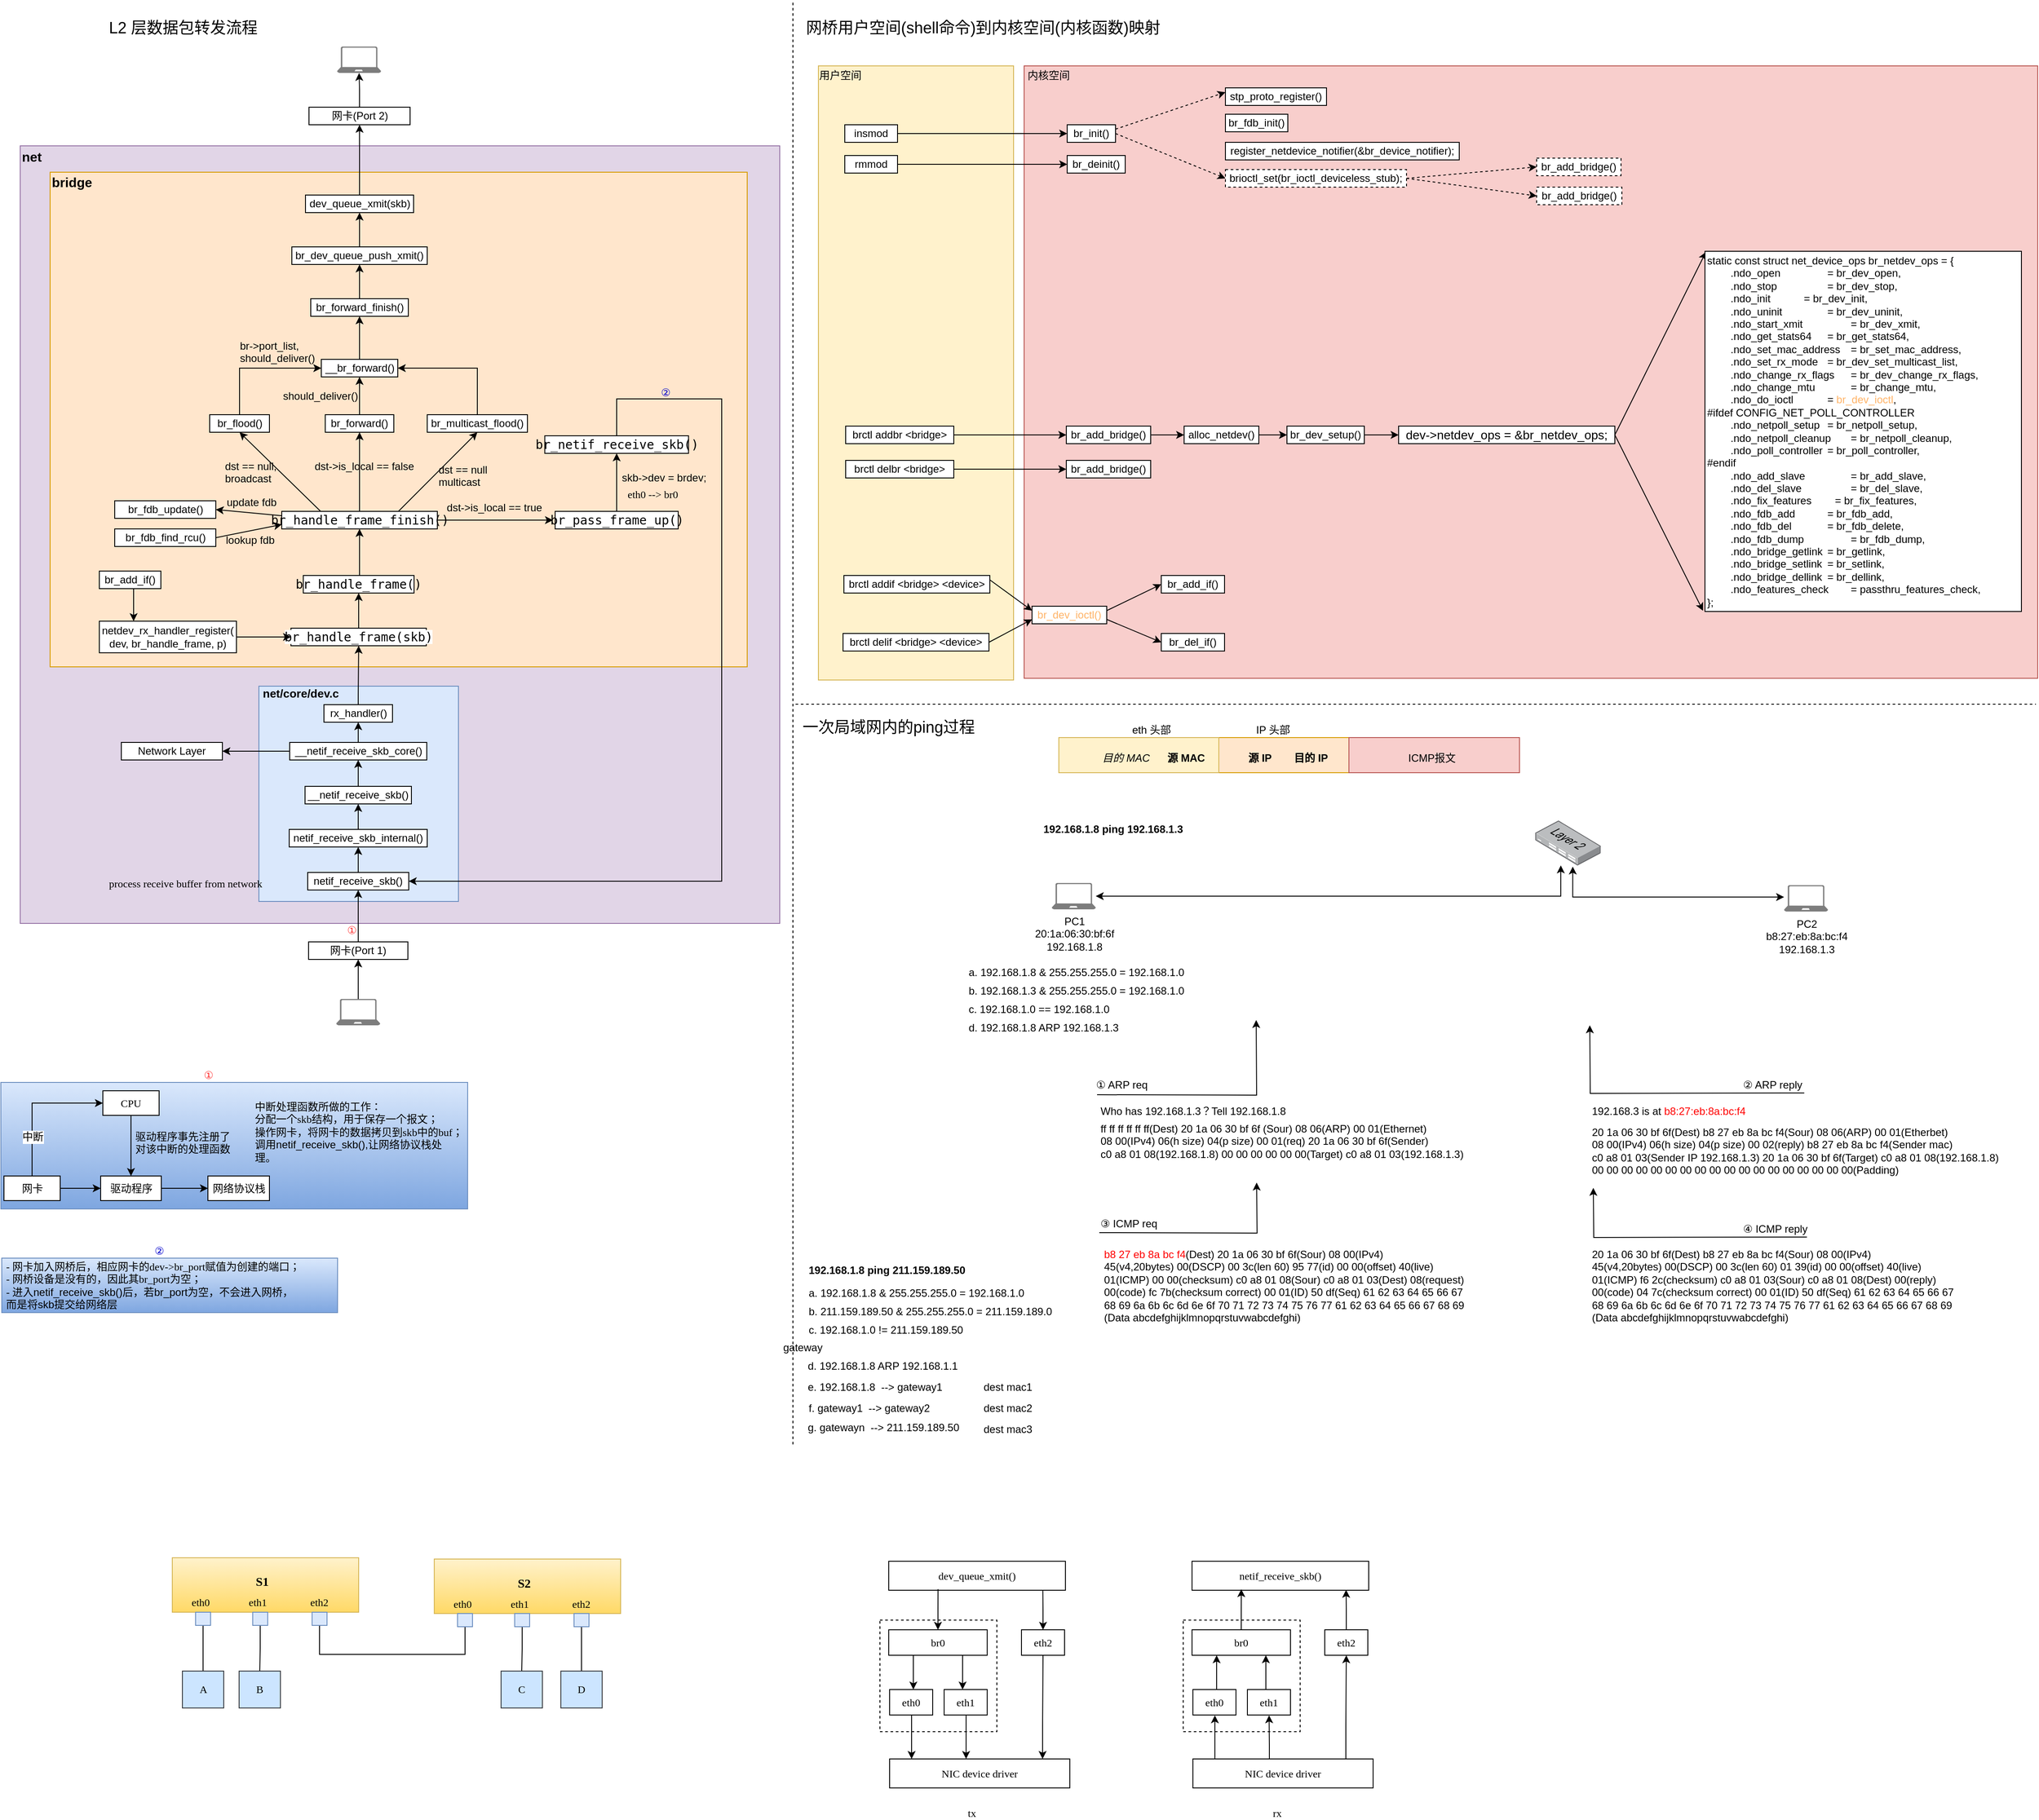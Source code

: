 <mxfile version="11.1.1" type="device"><diagram id="pggCxgmWCeOLtdeDBVQR" name="Page-1"><mxGraphModel dx="1543" dy="987" grid="0" gridSize="10" guides="1" tooltips="1" connect="1" arrows="1" fold="1" page="1" pageScale="1" pageWidth="2336" pageHeight="1654" background="#FFFFFF" math="0" shadow="0"><root><mxCell id="0"/><mxCell id="1" parent="0"/><mxCell id="WSUZ93JyX-QimR6IPtAz-78" value="" style="rounded=0;whiteSpace=wrap;html=1;fontFamily=Verdana;dashed=1;" vertex="1" parent="1"><mxGeometry x="1006" y="1843" width="133" height="127" as="geometry"/></mxCell><mxCell id="WSUZ93JyX-QimR6IPtAz-35" value="" style="rounded=0;whiteSpace=wrap;html=1;fontFamily=Verdana;gradientColor=#7ea6e0;fillColor=#dae8fc;strokeColor=#6c8ebf;" vertex="1" parent="1"><mxGeometry x="7" y="1431" width="382" height="62" as="geometry"/></mxCell><mxCell id="WSUZ93JyX-QimR6IPtAz-34" value="" style="rounded=0;whiteSpace=wrap;html=1;fontFamily=Verdana;fillColor=#dae8fc;strokeColor=#6c8ebf;gradientColor=#7ea6e0;" vertex="1" parent="1"><mxGeometry x="6" y="1231" width="531" height="144" as="geometry"/></mxCell><mxCell id="AcL2q7CfcPeuOyl_07nG-2" value="" style="rounded=0;whiteSpace=wrap;html=1;fillColor=#f8cecc;strokeColor=#b85450;" parent="1" vertex="1"><mxGeometry x="1170" y="74" width="1153" height="697" as="geometry"/></mxCell><mxCell id="AcL2q7CfcPeuOyl_07nG-1" value="" style="rounded=0;whiteSpace=wrap;html=1;fillColor=#fff2cc;strokeColor=#d6b656;" parent="1" vertex="1"><mxGeometry x="936" y="74" width="222" height="699" as="geometry"/></mxCell><mxCell id="nwdufFxf_ckPAzX-Uxvn-13" value="" style="rounded=0;whiteSpace=wrap;html=1;fillColor=#e1d5e7;strokeColor=#9673a6;" parent="1" vertex="1"><mxGeometry x="28" y="165" width="864" height="885" as="geometry"/></mxCell><mxCell id="nwdufFxf_ckPAzX-Uxvn-22" value="" style="rounded=0;whiteSpace=wrap;html=1;fillColor=#dae8fc;strokeColor=#6c8ebf;" parent="1" vertex="1"><mxGeometry x="299.5" y="780" width="227" height="245" as="geometry"/></mxCell><mxCell id="rc-2IXcW5ZdC0OMzEDfA-25" value="" style="rounded=0;whiteSpace=wrap;html=1;fillColor=#ffe6cc;strokeColor=#d79b00;" parent="1" vertex="1"><mxGeometry x="62" y="195" width="793" height="563" as="geometry"/></mxCell><mxCell id="WSUZ93JyX-QimR6IPtAz-7" style="edgeStyle=orthogonalEdgeStyle;rounded=0;orthogonalLoop=1;jettySize=auto;html=1;exitX=0.5;exitY=0;exitDx=0;exitDy=0;entryX=0.5;entryY=1;entryDx=0;entryDy=0;fontFamily=Verdana;" edge="1" parent="1" source="lkw5cNi_A0isOKVGkzOg-30" target="lkw5cNi_A0isOKVGkzOg-31"><mxGeometry relative="1" as="geometry"/></mxCell><mxCell id="lkw5cNi_A0isOKVGkzOg-30" value="&lt;span style=&quot;font-family: &amp;#34;droid sans mono&amp;#34; , monospace , monospace , &amp;#34;droid sans fallback&amp;#34; ; font-size: 14px ; background-color: rgb(255 , 255 , 255)&quot;&gt;&lt;font color=&quot;#000000&quot;&gt;br_handle_frame(skb)&lt;/font&gt;&lt;/span&gt;" style="rounded=0;whiteSpace=wrap;html=1;fontColor=#FFFFFF;" parent="1" vertex="1"><mxGeometry x="336" y="714" width="154" height="20" as="geometry"/></mxCell><mxCell id="kpvhtleGyeqen0ASlZic-15" style="edgeStyle=orthogonalEdgeStyle;rounded=0;orthogonalLoop=1;jettySize=auto;html=1;entryX=0.5;entryY=1;entryDx=0;entryDy=0;" parent="1" source="lkw5cNi_A0isOKVGkzOg-31" edge="1" target="lkw5cNi_A0isOKVGkzOg-32"><mxGeometry relative="1" as="geometry"><mxPoint x="413.5" y="580.5" as="targetPoint"/><Array as="points"><mxPoint x="414" y="619"/></Array></mxGeometry></mxCell><mxCell id="lkw5cNi_A0isOKVGkzOg-31" value="&lt;font face=&quot;droid sans mono, monospace, monospace, droid sans fallback&quot; color=&quot;#000000&quot;&gt;&lt;span style=&quot;font-size: 14px&quot;&gt;br_handle_frame()&lt;/span&gt;&lt;/font&gt;" style="rounded=0;whiteSpace=wrap;html=1;fontColor=#FFFFFF;" parent="1" vertex="1"><mxGeometry x="350" y="654" width="126" height="20" as="geometry"/></mxCell><mxCell id="kpvhtleGyeqen0ASlZic-2" style="edgeStyle=orthogonalEdgeStyle;rounded=0;orthogonalLoop=1;jettySize=auto;html=1;" parent="1" source="lkw5cNi_A0isOKVGkzOg-32" edge="1"><mxGeometry relative="1" as="geometry"><mxPoint x="634" y="591" as="targetPoint"/></mxGeometry></mxCell><mxCell id="rc-2IXcW5ZdC0OMzEDfA-3" style="edgeStyle=orthogonalEdgeStyle;rounded=0;orthogonalLoop=1;jettySize=auto;html=1;entryX=0.5;entryY=1;entryDx=0;entryDy=0;fontColor=#FFFFFF;" parent="1" source="lkw5cNi_A0isOKVGkzOg-32" target="rc-2IXcW5ZdC0OMzEDfA-2" edge="1"><mxGeometry relative="1" as="geometry"/></mxCell><mxCell id="lkw5cNi_A0isOKVGkzOg-32" value="&lt;font color=&quot;#000000&quot; face=&quot;droid sans mono, monospace, monospace, droid sans fallback&quot;&gt;&lt;span style=&quot;font-size: 14px&quot;&gt;br_handle_frame_finish()&lt;/span&gt;&lt;/font&gt;" style="rounded=0;whiteSpace=wrap;html=1;fontColor=#FFFFFF;" parent="1" vertex="1"><mxGeometry x="325.5" y="581" width="177" height="20" as="geometry"/></mxCell><mxCell id="kpvhtleGyeqen0ASlZic-6" style="edgeStyle=orthogonalEdgeStyle;rounded=0;orthogonalLoop=1;jettySize=auto;html=1;entryX=0.5;entryY=1;entryDx=0;entryDy=0;" parent="1" source="lkw5cNi_A0isOKVGkzOg-33" target="kpvhtleGyeqen0ASlZic-5" edge="1"><mxGeometry relative="1" as="geometry"/></mxCell><mxCell id="lkw5cNi_A0isOKVGkzOg-33" value="&lt;font color=&quot;#000000&quot; face=&quot;droid sans mono, monospace, monospace, droid sans fallback&quot;&gt;&lt;span style=&quot;font-size: 14px&quot;&gt;br_pass_frame_up()&lt;/span&gt;&lt;/font&gt;" style="rounded=0;whiteSpace=wrap;html=1;fontColor=#FFFFFF;" parent="1" vertex="1"><mxGeometry x="636.5" y="581" width="140" height="20" as="geometry"/></mxCell><mxCell id="kpvhtleGyeqen0ASlZic-3" value="dst-&amp;gt;is_local == true" style="text;html=1;align=center;verticalAlign=middle;resizable=0;points=[];autosize=1;" parent="1" vertex="1"><mxGeometry x="508" y="568" width="118" height="18" as="geometry"/></mxCell><mxCell id="kpvhtleGyeqen0ASlZic-11" style="edgeStyle=orthogonalEdgeStyle;rounded=0;orthogonalLoop=1;jettySize=auto;html=1;exitX=0.5;exitY=0;exitDx=0;exitDy=0;entryX=1;entryY=0.5;entryDx=0;entryDy=0;" parent="1" source="kpvhtleGyeqen0ASlZic-5" target="kpvhtleGyeqen0ASlZic-10" edge="1"><mxGeometry relative="1" as="geometry"><mxPoint x="657.6" y="482.5" as="sourcePoint"/><mxPoint x="467.5" y="944.5" as="targetPoint"/><Array as="points"><mxPoint x="706" y="453"/><mxPoint x="826" y="453"/><mxPoint x="826" y="1002"/></Array></mxGeometry></mxCell><mxCell id="kpvhtleGyeqen0ASlZic-5" value="&lt;font color=&quot;#000000&quot; face=&quot;droid sans mono, monospace, monospace, droid sans fallback&quot;&gt;&lt;span style=&quot;font-size: 14px&quot;&gt;br_netif_receive_skb()&lt;/span&gt;&lt;/font&gt;" style="rounded=0;whiteSpace=wrap;html=1;fontColor=#FFFFFF;" parent="1" vertex="1"><mxGeometry x="624.75" y="495" width="163.5" height="20" as="geometry"/></mxCell><mxCell id="kpvhtleGyeqen0ASlZic-7" value="skb-&amp;gt;dev = brdev;" style="text;html=1;align=center;verticalAlign=middle;resizable=0;points=[];autosize=1;" parent="1" vertex="1"><mxGeometry x="706.5" y="534" width="106" height="18" as="geometry"/></mxCell><mxCell id="nwdufFxf_ckPAzX-Uxvn-12" style="edgeStyle=orthogonalEdgeStyle;rounded=0;orthogonalLoop=1;jettySize=auto;html=1;entryX=0.5;entryY=1;entryDx=0;entryDy=0;" parent="1" source="kpvhtleGyeqen0ASlZic-10" target="nwdufFxf_ckPAzX-Uxvn-11" edge="1"><mxGeometry relative="1" as="geometry"/></mxCell><mxCell id="kpvhtleGyeqen0ASlZic-10" value="&lt;span style=&quot;color: rgb(0 , 0 , 0)&quot;&gt;netif_receive_skb()&lt;/span&gt;" style="rounded=0;whiteSpace=wrap;html=1;fontColor=#FFFFFF;" parent="1" vertex="1"><mxGeometry x="355" y="992" width="115" height="20" as="geometry"/></mxCell><mxCell id="rc-2IXcW5ZdC0OMzEDfA-13" style="edgeStyle=orthogonalEdgeStyle;rounded=0;orthogonalLoop=1;jettySize=auto;html=1;entryX=0.5;entryY=1;entryDx=0;entryDy=0;fontColor=#FFFFFF;" parent="1" source="rc-2IXcW5ZdC0OMzEDfA-2" target="rc-2IXcW5ZdC0OMzEDfA-12" edge="1"><mxGeometry relative="1" as="geometry"/></mxCell><mxCell id="rc-2IXcW5ZdC0OMzEDfA-2" value="&lt;font color=&quot;#000000&quot;&gt;br_forward()&lt;/font&gt;" style="rounded=0;whiteSpace=wrap;html=1;fontColor=#FFFFFF;" parent="1" vertex="1"><mxGeometry x="375" y="471" width="78" height="20" as="geometry"/></mxCell><mxCell id="1eCkSnJLgNm2QJ2jjw1V-20" style="edgeStyle=orthogonalEdgeStyle;rounded=0;orthogonalLoop=1;jettySize=auto;html=1;entryX=0;entryY=0.5;entryDx=0;entryDy=0;startArrow=none;startFill=0;" parent="1" source="rc-2IXcW5ZdC0OMzEDfA-4" target="rc-2IXcW5ZdC0OMzEDfA-12" edge="1"><mxGeometry relative="1" as="geometry"><Array as="points"><mxPoint x="278" y="418"/></Array></mxGeometry></mxCell><mxCell id="rc-2IXcW5ZdC0OMzEDfA-4" value="&lt;font color=&quot;#000000&quot;&gt;br_flood()&lt;/font&gt;" style="rounded=0;whiteSpace=wrap;html=1;fontColor=#FFFFFF;" parent="1" vertex="1"><mxGeometry x="243.5" y="471" width="68" height="20" as="geometry"/></mxCell><mxCell id="rc-2IXcW5ZdC0OMzEDfA-6" value="" style="endArrow=classic;html=1;fontColor=#FFFFFF;exitX=0.25;exitY=0;exitDx=0;exitDy=0;entryX=0.5;entryY=1;entryDx=0;entryDy=0;" parent="1" source="lkw5cNi_A0isOKVGkzOg-32" target="rc-2IXcW5ZdC0OMzEDfA-4" edge="1"><mxGeometry width="50" height="50" relative="1" as="geometry"><mxPoint x="243.5" y="1033" as="sourcePoint"/><mxPoint x="293.5" y="983" as="targetPoint"/></mxGeometry></mxCell><mxCell id="rc-2IXcW5ZdC0OMzEDfA-7" value="&lt;span style=&quot;color: rgb(0 , 0 , 0) ; text-align: center&quot;&gt;dst-&amp;gt;is_local == false&lt;/span&gt;" style="text;html=1;resizable=0;points=[];autosize=1;align=left;verticalAlign=top;spacingTop=-4;fontColor=#FFFFFF;" parent="1" vertex="1"><mxGeometry x="361" y="520" width="123" height="14" as="geometry"/></mxCell><mxCell id="rc-2IXcW5ZdC0OMzEDfA-8" value="&lt;font color=&quot;#000000&quot;&gt;dst == null,&lt;br&gt;broadcast&lt;br&gt;&lt;/font&gt;" style="text;html=1;resizable=0;points=[];autosize=1;align=left;verticalAlign=top;spacingTop=-4;fontColor=#FFFFFF;" parent="1" vertex="1"><mxGeometry x="258.5" y="520" width="69" height="28" as="geometry"/></mxCell><mxCell id="WSUZ93JyX-QimR6IPtAz-33" style="edgeStyle=orthogonalEdgeStyle;rounded=0;orthogonalLoop=1;jettySize=auto;html=1;entryX=1;entryY=0.5;entryDx=0;entryDy=0;fontFamily=Verdana;" edge="1" parent="1" source="rc-2IXcW5ZdC0OMzEDfA-9" target="rc-2IXcW5ZdC0OMzEDfA-12"><mxGeometry relative="1" as="geometry"><Array as="points"><mxPoint x="548" y="418"/></Array></mxGeometry></mxCell><mxCell id="rc-2IXcW5ZdC0OMzEDfA-9" value="&lt;span style=&quot;color: rgb(0 , 0 , 0)&quot;&gt;br_multicast_flood()&lt;/span&gt;" style="rounded=0;whiteSpace=wrap;html=1;fontColor=#FFFFFF;" parent="1" vertex="1"><mxGeometry x="491" y="471" width="114" height="20" as="geometry"/></mxCell><mxCell id="rc-2IXcW5ZdC0OMzEDfA-10" value="" style="endArrow=classic;html=1;fontColor=#FFFFFF;entryX=0.5;entryY=1;entryDx=0;entryDy=0;exitX=0.75;exitY=0;exitDx=0;exitDy=0;" parent="1" source="lkw5cNi_A0isOKVGkzOg-32" target="rc-2IXcW5ZdC0OMzEDfA-9" edge="1"><mxGeometry width="50" height="50" relative="1" as="geometry"><mxPoint x="243.5" y="1033" as="sourcePoint"/><mxPoint x="293.5" y="983" as="targetPoint"/></mxGeometry></mxCell><mxCell id="rc-2IXcW5ZdC0OMzEDfA-11" value="&lt;font color=&quot;#000000&quot;&gt;dst == null&lt;br&gt;multicast&lt;br&gt;&lt;/font&gt;" style="text;html=1;resizable=0;points=[];autosize=1;align=left;verticalAlign=top;spacingTop=-4;fontColor=#FFFFFF;" parent="1" vertex="1"><mxGeometry x="501.5" y="524" width="65" height="28" as="geometry"/></mxCell><mxCell id="rc-2IXcW5ZdC0OMzEDfA-15" style="edgeStyle=orthogonalEdgeStyle;rounded=0;orthogonalLoop=1;jettySize=auto;html=1;entryX=0.5;entryY=1;entryDx=0;entryDy=0;fontColor=#FFFFFF;" parent="1" source="rc-2IXcW5ZdC0OMzEDfA-12" target="rc-2IXcW5ZdC0OMzEDfA-14" edge="1"><mxGeometry relative="1" as="geometry"/></mxCell><mxCell id="rc-2IXcW5ZdC0OMzEDfA-12" value="&lt;span style=&quot;color: rgb(0 , 0 , 0)&quot;&gt;__br_forward()&lt;/span&gt;" style="rounded=0;whiteSpace=wrap;html=1;fontColor=#FFFFFF;" parent="1" vertex="1"><mxGeometry x="370.5" y="408" width="87" height="20" as="geometry"/></mxCell><mxCell id="rc-2IXcW5ZdC0OMzEDfA-17" style="edgeStyle=orthogonalEdgeStyle;rounded=0;orthogonalLoop=1;jettySize=auto;html=1;entryX=0.5;entryY=1;entryDx=0;entryDy=0;fontColor=#FFFFFF;" parent="1" source="rc-2IXcW5ZdC0OMzEDfA-14" target="rc-2IXcW5ZdC0OMzEDfA-16" edge="1"><mxGeometry relative="1" as="geometry"/></mxCell><mxCell id="rc-2IXcW5ZdC0OMzEDfA-14" value="&lt;span style=&quot;color: rgb(0 , 0 , 0)&quot;&gt;br_forward_finish()&lt;/span&gt;" style="rounded=0;whiteSpace=wrap;html=1;fontColor=#FFFFFF;" parent="1" vertex="1"><mxGeometry x="358.5" y="339" width="111" height="20" as="geometry"/></mxCell><mxCell id="rc-2IXcW5ZdC0OMzEDfA-19" style="edgeStyle=orthogonalEdgeStyle;rounded=0;orthogonalLoop=1;jettySize=auto;html=1;entryX=0.5;entryY=1;entryDx=0;entryDy=0;fontColor=#FFFFFF;" parent="1" source="rc-2IXcW5ZdC0OMzEDfA-16" target="rc-2IXcW5ZdC0OMzEDfA-18" edge="1"><mxGeometry relative="1" as="geometry"/></mxCell><mxCell id="rc-2IXcW5ZdC0OMzEDfA-16" value="&lt;font color=&quot;#000000&quot;&gt;br_dev_queue_push_xmit()&lt;/font&gt;" style="rounded=0;whiteSpace=wrap;html=1;fontColor=#FFFFFF;" parent="1" vertex="1"><mxGeometry x="337" y="280" width="154" height="20" as="geometry"/></mxCell><mxCell id="nwdufFxf_ckPAzX-Uxvn-3" style="edgeStyle=orthogonalEdgeStyle;rounded=0;orthogonalLoop=1;jettySize=auto;html=1;entryX=0.5;entryY=1;entryDx=0;entryDy=0;" parent="1" source="rc-2IXcW5ZdC0OMzEDfA-18" target="nwdufFxf_ckPAzX-Uxvn-2" edge="1"><mxGeometry relative="1" as="geometry"/></mxCell><mxCell id="rc-2IXcW5ZdC0OMzEDfA-18" value="&lt;font color=&quot;#000000&quot;&gt;dev_queue_xmit(skb)&lt;/font&gt;" style="rounded=0;whiteSpace=wrap;html=1;fontColor=#FFFFFF;" parent="1" vertex="1"><mxGeometry x="352.5" y="221" width="123" height="20" as="geometry"/></mxCell><mxCell id="rc-2IXcW5ZdC0OMzEDfA-23" style="edgeStyle=orthogonalEdgeStyle;rounded=0;orthogonalLoop=1;jettySize=auto;html=1;entryX=0.5;entryY=1;entryDx=0;entryDy=0;fontColor=#FFFFFF;" parent="1" source="rc-2IXcW5ZdC0OMzEDfA-20" target="kpvhtleGyeqen0ASlZic-10" edge="1"><mxGeometry relative="1" as="geometry"/></mxCell><mxCell id="rc-2IXcW5ZdC0OMzEDfA-20" value="&lt;font color=&quot;#000000&quot;&gt;网卡(Port 1)&lt;/font&gt;" style="rounded=0;whiteSpace=wrap;html=1;fontColor=#FFFFFF;" parent="1" vertex="1"><mxGeometry x="356" y="1071" width="113" height="20" as="geometry"/></mxCell><mxCell id="nwdufFxf_ckPAzX-Uxvn-1" value="&lt;font style=&quot;font-size: 15px&quot;&gt;&lt;b&gt;bridge&lt;/b&gt;&lt;/font&gt;" style="text;html=1;resizable=0;points=[];autosize=1;align=left;verticalAlign=top;spacingTop=-4;" parent="1" vertex="1"><mxGeometry x="62" y="194.5" width="56" height="15" as="geometry"/></mxCell><mxCell id="nwdufFxf_ckPAzX-Uxvn-10" style="edgeStyle=orthogonalEdgeStyle;rounded=0;orthogonalLoop=1;jettySize=auto;html=1;entryX=0.5;entryY=1;entryDx=0;entryDy=0;entryPerimeter=0;" parent="1" source="nwdufFxf_ckPAzX-Uxvn-2" target="nwdufFxf_ckPAzX-Uxvn-9" edge="1"><mxGeometry relative="1" as="geometry"/></mxCell><mxCell id="nwdufFxf_ckPAzX-Uxvn-2" value="&lt;font color=&quot;#000000&quot;&gt;网卡(Port 2)&lt;/font&gt;" style="rounded=0;whiteSpace=wrap;html=1;fontColor=#FFFFFF;" parent="1" vertex="1"><mxGeometry x="356.5" y="121" width="115" height="20" as="geometry"/></mxCell><mxCell id="nwdufFxf_ckPAzX-Uxvn-8" style="edgeStyle=orthogonalEdgeStyle;rounded=0;orthogonalLoop=1;jettySize=auto;html=1;entryX=0.5;entryY=1;entryDx=0;entryDy=0;" parent="1" source="nwdufFxf_ckPAzX-Uxvn-7" target="rc-2IXcW5ZdC0OMzEDfA-20" edge="1"><mxGeometry relative="1" as="geometry"/></mxCell><mxCell id="nwdufFxf_ckPAzX-Uxvn-7" value="" style="pointerEvents=1;shadow=0;dashed=0;html=1;strokeColor=none;labelPosition=center;verticalLabelPosition=bottom;verticalAlign=top;align=center;shape=mxgraph.azure.laptop;fillColor=#7D7D7D;" parent="1" vertex="1"><mxGeometry x="387.5" y="1136" width="50" height="30" as="geometry"/></mxCell><mxCell id="nwdufFxf_ckPAzX-Uxvn-9" value="" style="pointerEvents=1;shadow=0;dashed=0;html=1;strokeColor=none;labelPosition=center;verticalLabelPosition=bottom;verticalAlign=top;align=center;shape=mxgraph.azure.laptop;fillColor=#7D7D7D;" parent="1" vertex="1"><mxGeometry x="388.5" y="52" width="50" height="30" as="geometry"/></mxCell><mxCell id="nwdufFxf_ckPAzX-Uxvn-18" style="edgeStyle=orthogonalEdgeStyle;rounded=0;orthogonalLoop=1;jettySize=auto;html=1;entryX=0.5;entryY=1;entryDx=0;entryDy=0;" parent="1" source="nwdufFxf_ckPAzX-Uxvn-11" target="nwdufFxf_ckPAzX-Uxvn-15" edge="1"><mxGeometry relative="1" as="geometry"/></mxCell><mxCell id="nwdufFxf_ckPAzX-Uxvn-11" value="&lt;font color=&quot;#000000&quot;&gt;netif_receive_skb_internal()&lt;/font&gt;" style="rounded=0;whiteSpace=wrap;html=1;fontColor=#FFFFFF;" parent="1" vertex="1"><mxGeometry x="334" y="943" width="157" height="20" as="geometry"/></mxCell><mxCell id="nwdufFxf_ckPAzX-Uxvn-14" value="&lt;font size=&quot;1&quot;&gt;&lt;b style=&quot;font-size: 15px&quot;&gt;net&lt;/b&gt;&lt;/font&gt;" style="text;html=1;resizable=0;points=[];autosize=1;align=left;verticalAlign=top;spacingTop=-4;" parent="1" vertex="1"><mxGeometry x="28" y="165.5" width="33" height="16" as="geometry"/></mxCell><mxCell id="nwdufFxf_ckPAzX-Uxvn-19" style="edgeStyle=orthogonalEdgeStyle;rounded=0;orthogonalLoop=1;jettySize=auto;html=1;entryX=0.5;entryY=1;entryDx=0;entryDy=0;" parent="1" source="nwdufFxf_ckPAzX-Uxvn-15" target="nwdufFxf_ckPAzX-Uxvn-16" edge="1"><mxGeometry relative="1" as="geometry"/></mxCell><mxCell id="nwdufFxf_ckPAzX-Uxvn-15" value="&lt;font color=&quot;#000000&quot;&gt;__netif_receive_skb()&lt;/font&gt;" style="rounded=0;whiteSpace=wrap;html=1;fontColor=#FFFFFF;" parent="1" vertex="1"><mxGeometry x="352" y="894" width="121" height="20" as="geometry"/></mxCell><mxCell id="nwdufFxf_ckPAzX-Uxvn-20" style="edgeStyle=orthogonalEdgeStyle;rounded=0;orthogonalLoop=1;jettySize=auto;html=1;entryX=0.5;entryY=1;entryDx=0;entryDy=0;" parent="1" source="nwdufFxf_ckPAzX-Uxvn-16" target="nwdufFxf_ckPAzX-Uxvn-17" edge="1"><mxGeometry relative="1" as="geometry"/></mxCell><mxCell id="WSUZ93JyX-QimR6IPtAz-30" style="edgeStyle=orthogonalEdgeStyle;rounded=0;orthogonalLoop=1;jettySize=auto;html=1;fontFamily=Verdana;" edge="1" parent="1" source="nwdufFxf_ckPAzX-Uxvn-16" target="WSUZ93JyX-QimR6IPtAz-29"><mxGeometry relative="1" as="geometry"/></mxCell><mxCell id="nwdufFxf_ckPAzX-Uxvn-16" value="&lt;font color=&quot;#000000&quot;&gt;__netif_receive_skb_core()&lt;/font&gt;" style="rounded=0;whiteSpace=wrap;html=1;fontColor=#FFFFFF;" parent="1" vertex="1"><mxGeometry x="334.5" y="844" width="156" height="20" as="geometry"/></mxCell><mxCell id="nwdufFxf_ckPAzX-Uxvn-21" style="edgeStyle=orthogonalEdgeStyle;rounded=0;orthogonalLoop=1;jettySize=auto;html=1;entryX=0.5;entryY=1;entryDx=0;entryDy=0;" parent="1" source="nwdufFxf_ckPAzX-Uxvn-17" target="lkw5cNi_A0isOKVGkzOg-30" edge="1"><mxGeometry relative="1" as="geometry"><Array as="points"><mxPoint x="413" y="790"/><mxPoint x="413" y="790"/></Array></mxGeometry></mxCell><mxCell id="nwdufFxf_ckPAzX-Uxvn-17" value="&lt;font color=&quot;#000000&quot;&gt;rx_handler()&lt;/font&gt;" style="rounded=0;whiteSpace=wrap;html=1;fontColor=#FFFFFF;" parent="1" vertex="1"><mxGeometry x="373.5" y="801" width="78" height="20" as="geometry"/></mxCell><mxCell id="nwdufFxf_ckPAzX-Uxvn-23" value="&lt;b&gt;&lt;font style=&quot;font-size: 13px&quot;&gt;net/core/dev.c&lt;/font&gt;&lt;/b&gt;" style="text;html=1;resizable=0;points=[];autosize=1;align=left;verticalAlign=top;spacingTop=-4;" parent="1" vertex="1"><mxGeometry x="301.5" y="778" width="96" height="14" as="geometry"/></mxCell><mxCell id="nwdufFxf_ckPAzX-Uxvn-26" style="edgeStyle=orthogonalEdgeStyle;rounded=0;orthogonalLoop=1;jettySize=auto;html=1;entryX=0;entryY=0.5;entryDx=0;entryDy=0;" parent="1" source="nwdufFxf_ckPAzX-Uxvn-24" target="nwdufFxf_ckPAzX-Uxvn-25" edge="1"><mxGeometry relative="1" as="geometry"/></mxCell><mxCell id="nwdufFxf_ckPAzX-Uxvn-24" value="&lt;font color=&quot;#000000&quot;&gt;insmod&lt;/font&gt;" style="rounded=0;whiteSpace=wrap;html=1;fontColor=#FFFFFF;" parent="1" vertex="1"><mxGeometry x="966" y="141" width="60" height="20" as="geometry"/></mxCell><mxCell id="nwdufFxf_ckPAzX-Uxvn-25" value="&lt;font color=&quot;#000000&quot;&gt;br_init()&lt;/font&gt;" style="rounded=0;whiteSpace=wrap;html=1;fontColor=#FFFFFF;" parent="1" vertex="1"><mxGeometry x="1219" y="141" width="55" height="20" as="geometry"/></mxCell><mxCell id="nwdufFxf_ckPAzX-Uxvn-33" style="edgeStyle=orthogonalEdgeStyle;rounded=0;orthogonalLoop=1;jettySize=auto;html=1;entryX=0;entryY=0.5;entryDx=0;entryDy=0;" parent="1" source="nwdufFxf_ckPAzX-Uxvn-27" target="nwdufFxf_ckPAzX-Uxvn-29" edge="1"><mxGeometry relative="1" as="geometry"/></mxCell><mxCell id="nwdufFxf_ckPAzX-Uxvn-27" value="&lt;font color=&quot;#000000&quot;&gt;brctl addbr &amp;lt;bridge&amp;gt;&lt;/font&gt;" style="rounded=0;whiteSpace=wrap;html=1;fontColor=#FFFFFF;" parent="1" vertex="1"><mxGeometry x="967" y="484" width="123" height="20" as="geometry"/></mxCell><mxCell id="nwdufFxf_ckPAzX-Uxvn-54" style="edgeStyle=orthogonalEdgeStyle;rounded=0;orthogonalLoop=1;jettySize=auto;html=1;entryX=0;entryY=0.5;entryDx=0;entryDy=0;" parent="1" source="nwdufFxf_ckPAzX-Uxvn-29" target="nwdufFxf_ckPAzX-Uxvn-46" edge="1"><mxGeometry relative="1" as="geometry"/></mxCell><mxCell id="nwdufFxf_ckPAzX-Uxvn-29" value="&lt;font color=&quot;#000000&quot;&gt;br_add_bridge()&lt;/font&gt;" style="rounded=0;whiteSpace=wrap;html=1;" parent="1" vertex="1"><mxGeometry x="1218" y="484" width="96" height="20" as="geometry"/></mxCell><mxCell id="nwdufFxf_ckPAzX-Uxvn-32" style="edgeStyle=orthogonalEdgeStyle;rounded=0;orthogonalLoop=1;jettySize=auto;html=1;entryX=0;entryY=0.5;entryDx=0;entryDy=0;" parent="1" source="nwdufFxf_ckPAzX-Uxvn-30" target="nwdufFxf_ckPAzX-Uxvn-31" edge="1"><mxGeometry relative="1" as="geometry"/></mxCell><mxCell id="nwdufFxf_ckPAzX-Uxvn-30" value="&lt;font color=&quot;#000000&quot;&gt;rmmod&lt;/font&gt;" style="rounded=0;whiteSpace=wrap;html=1;fontColor=#FFFFFF;" parent="1" vertex="1"><mxGeometry x="966" y="176" width="60" height="20" as="geometry"/></mxCell><mxCell id="nwdufFxf_ckPAzX-Uxvn-31" value="&lt;font color=&quot;#000000&quot;&gt;br_deinit()&lt;/font&gt;" style="rounded=0;whiteSpace=wrap;html=1;fontColor=#FFFFFF;" parent="1" vertex="1"><mxGeometry x="1219" y="176" width="66" height="20" as="geometry"/></mxCell><mxCell id="nwdufFxf_ckPAzX-Uxvn-34" style="edgeStyle=orthogonalEdgeStyle;rounded=0;orthogonalLoop=1;jettySize=auto;html=1;entryX=0;entryY=0.5;entryDx=0;entryDy=0;" parent="1" source="nwdufFxf_ckPAzX-Uxvn-35" target="nwdufFxf_ckPAzX-Uxvn-36" edge="1"><mxGeometry relative="1" as="geometry"/></mxCell><mxCell id="nwdufFxf_ckPAzX-Uxvn-35" value="&lt;font color=&quot;#000000&quot;&gt;brctl delbr &amp;lt;bridge&amp;gt;&lt;/font&gt;" style="rounded=0;whiteSpace=wrap;html=1;fontColor=#FFFFFF;" parent="1" vertex="1"><mxGeometry x="967" y="523" width="123" height="20" as="geometry"/></mxCell><mxCell id="nwdufFxf_ckPAzX-Uxvn-36" value="&lt;font color=&quot;#000000&quot;&gt;br_add_bridge()&lt;/font&gt;" style="rounded=0;whiteSpace=wrap;html=1;" parent="1" vertex="1"><mxGeometry x="1218" y="523" width="96" height="20" as="geometry"/></mxCell><mxCell id="nwdufFxf_ckPAzX-Uxvn-38" value="&lt;font color=&quot;#000000&quot;&gt;brctl addif &amp;lt;bridge&amp;gt; &amp;lt;device&amp;gt;&lt;/font&gt;" style="rounded=0;whiteSpace=wrap;html=1;fontColor=#FFFFFF;" parent="1" vertex="1"><mxGeometry x="965" y="654" width="166" height="20" as="geometry"/></mxCell><mxCell id="nwdufFxf_ckPAzX-Uxvn-39" value="&lt;font color=&quot;#000000&quot;&gt;br_add_if()&lt;/font&gt;" style="rounded=0;whiteSpace=wrap;html=1;fontColor=#FFFFFF;" parent="1" vertex="1"><mxGeometry x="1326" y="654" width="72" height="20" as="geometry"/></mxCell><mxCell id="nwdufFxf_ckPAzX-Uxvn-44" value="&lt;font color=&quot;#000000&quot;&gt;brctl delif &amp;lt;bridge&amp;gt; &amp;lt;device&amp;gt;&lt;/font&gt;" style="rounded=0;whiteSpace=wrap;html=1;fontColor=#FFFFFF;" parent="1" vertex="1"><mxGeometry x="964" y="720" width="166" height="20" as="geometry"/></mxCell><mxCell id="nwdufFxf_ckPAzX-Uxvn-45" value="&lt;font color=&quot;#000000&quot;&gt;br_del_if()&lt;/font&gt;" style="rounded=0;whiteSpace=wrap;html=1;fontColor=#FFFFFF;" parent="1" vertex="1"><mxGeometry x="1326" y="720" width="72" height="20" as="geometry"/></mxCell><mxCell id="nwdufFxf_ckPAzX-Uxvn-55" style="edgeStyle=orthogonalEdgeStyle;rounded=0;orthogonalLoop=1;jettySize=auto;html=1;entryX=0;entryY=0.5;entryDx=0;entryDy=0;" parent="1" source="nwdufFxf_ckPAzX-Uxvn-46" target="nwdufFxf_ckPAzX-Uxvn-47" edge="1"><mxGeometry relative="1" as="geometry"/></mxCell><mxCell id="nwdufFxf_ckPAzX-Uxvn-46" value="&lt;font color=&quot;#000000&quot;&gt;alloc_netdev()&lt;/font&gt;" style="rounded=0;whiteSpace=wrap;html=1;fontColor=#FFFFFF;" parent="1" vertex="1"><mxGeometry x="1352" y="484" width="85" height="20" as="geometry"/></mxCell><mxCell id="nwdufFxf_ckPAzX-Uxvn-56" style="edgeStyle=orthogonalEdgeStyle;rounded=0;orthogonalLoop=1;jettySize=auto;html=1;entryX=0;entryY=0.5;entryDx=0;entryDy=0;" parent="1" source="nwdufFxf_ckPAzX-Uxvn-47" target="nwdufFxf_ckPAzX-Uxvn-49" edge="1"><mxGeometry relative="1" as="geometry"/></mxCell><mxCell id="nwdufFxf_ckPAzX-Uxvn-47" value="&lt;font color=&quot;#000000&quot;&gt;br_dev_setup()&lt;/font&gt;" style="rounded=0;whiteSpace=wrap;html=1;fontColor=#FFFFFF;" parent="1" vertex="1"><mxGeometry x="1469" y="484" width="88" height="20" as="geometry"/></mxCell><mxCell id="nwdufFxf_ckPAzX-Uxvn-49" value="&lt;div style=&quot;font-size: 14px ; line-height: 19px ; white-space: pre&quot;&gt;&lt;span style=&quot;background-color: rgb(255 , 255 , 255)&quot;&gt;&lt;font color=&quot;#000000&quot;&gt;dev-&amp;gt;netdev_ops = &amp;amp;br_netdev_ops;&lt;/font&gt;&lt;/span&gt;&lt;/div&gt;" style="rounded=0;whiteSpace=wrap;html=1;fontColor=#FFFFFF;" parent="1" vertex="1"><mxGeometry x="1596" y="484" width="246" height="20" as="geometry"/></mxCell><mxCell id="nwdufFxf_ckPAzX-Uxvn-51" value="" style="endArrow=classic;html=1;exitX=1;exitY=0.5;exitDx=0;exitDy=0;entryX=0.003;entryY=0.002;entryDx=0;entryDy=0;entryPerimeter=0;" parent="1" source="nwdufFxf_ckPAzX-Uxvn-49" target="nwdufFxf_ckPAzX-Uxvn-53" edge="1"><mxGeometry width="50" height="50" relative="1" as="geometry"><mxPoint x="2002" y="675" as="sourcePoint"/><mxPoint x="2084" y="373" as="targetPoint"/></mxGeometry></mxCell><mxCell id="nwdufFxf_ckPAzX-Uxvn-52" value="" style="endArrow=classic;html=1;exitX=1;exitY=0.5;exitDx=0;exitDy=0;entryX=-0.006;entryY=0.998;entryDx=0;entryDy=0;entryPerimeter=0;" parent="1" source="nwdufFxf_ckPAzX-Uxvn-49" target="nwdufFxf_ckPAzX-Uxvn-53" edge="1"><mxGeometry width="50" height="50" relative="1" as="geometry"><mxPoint x="1852" y="504" as="sourcePoint"/><mxPoint x="2080" y="560" as="targetPoint"/></mxGeometry></mxCell><mxCell id="nwdufFxf_ckPAzX-Uxvn-53" value="&lt;div&gt;&lt;font color=&quot;#000000&quot;&gt;static const struct net_device_ops br_netdev_ops = {&lt;/font&gt;&lt;/div&gt;&lt;div&gt;&lt;font color=&quot;#000000&quot;&gt;&lt;span style=&quot;white-space: pre&quot;&gt;&#9;&lt;/span&gt;.ndo_open&lt;span style=&quot;white-space: pre&quot;&gt;&#9;&#9;&lt;/span&gt; = br_dev_open,&lt;/font&gt;&lt;/div&gt;&lt;div&gt;&lt;font color=&quot;#000000&quot;&gt;&lt;span style=&quot;white-space: pre&quot;&gt;&#9;&lt;/span&gt;.ndo_stop&lt;span style=&quot;white-space: pre&quot;&gt;&#9;&#9;&lt;/span&gt; = br_dev_stop,&lt;/font&gt;&lt;/div&gt;&lt;div&gt;&lt;font color=&quot;#000000&quot;&gt;&lt;span style=&quot;white-space: pre&quot;&gt;&#9;&lt;/span&gt;.ndo_init&lt;span style=&quot;white-space: pre&quot;&gt;&#9;&#9;&lt;/span&gt; = br_dev_init,&lt;/font&gt;&lt;/div&gt;&lt;div&gt;&lt;font color=&quot;#000000&quot;&gt;&lt;span style=&quot;white-space: pre&quot;&gt;&#9;&lt;/span&gt;.ndo_uninit&lt;span style=&quot;white-space: pre&quot;&gt;&#9;&#9;&lt;/span&gt; = br_dev_uninit,&lt;/font&gt;&lt;/div&gt;&lt;div&gt;&lt;font color=&quot;#000000&quot;&gt;&lt;span style=&quot;white-space: pre&quot;&gt;&#9;&lt;/span&gt;.ndo_start_xmit&lt;span style=&quot;white-space: pre&quot;&gt;&#9;&#9;&lt;/span&gt; = br_dev_xmit,&lt;/font&gt;&lt;/div&gt;&lt;div&gt;&lt;font color=&quot;#000000&quot;&gt;&lt;span style=&quot;white-space: pre&quot;&gt;&#9;&lt;/span&gt;.ndo_get_stats64&lt;span style=&quot;white-space: pre&quot;&gt;&#9;&lt;/span&gt; = br_get_stats64,&lt;/font&gt;&lt;/div&gt;&lt;div&gt;&lt;font color=&quot;#000000&quot;&gt;&lt;span style=&quot;white-space: pre&quot;&gt;&#9;&lt;/span&gt;.ndo_set_mac_address&lt;span style=&quot;white-space: pre&quot;&gt;&#9;&lt;/span&gt; = br_set_mac_address,&lt;/font&gt;&lt;/div&gt;&lt;div&gt;&lt;font color=&quot;#000000&quot;&gt;&lt;span style=&quot;white-space: pre&quot;&gt;&#9;&lt;/span&gt;.ndo_set_rx_mode&lt;span style=&quot;white-space: pre&quot;&gt;&#9;&lt;/span&gt; = br_dev_set_multicast_list,&lt;/font&gt;&lt;/div&gt;&lt;div&gt;&lt;font color=&quot;#000000&quot;&gt;&lt;span style=&quot;white-space: pre&quot;&gt;&#9;&lt;/span&gt;.ndo_change_rx_flags&lt;span style=&quot;white-space: pre&quot;&gt;&#9;&lt;/span&gt; = br_dev_change_rx_flags,&lt;/font&gt;&lt;/div&gt;&lt;div&gt;&lt;font color=&quot;#000000&quot;&gt;&lt;span style=&quot;white-space: pre&quot;&gt;&#9;&lt;/span&gt;.ndo_change_mtu&lt;span style=&quot;white-space: pre&quot;&gt;&#9;&#9;&lt;/span&gt; = br_change_mtu,&lt;/font&gt;&lt;/div&gt;&lt;div&gt;&lt;font color=&quot;#000000&quot;&gt;&lt;span style=&quot;white-space: pre&quot;&gt;&#9;&lt;/span&gt;.ndo_do_ioctl&lt;span style=&quot;white-space: pre&quot;&gt;&#9;&#9;&lt;/span&gt; = &lt;/font&gt;&lt;font color=&quot;#ffb366&quot;&gt;br_dev_ioctl&lt;/font&gt;&lt;font color=&quot;#000000&quot;&gt;,&lt;/font&gt;&lt;/div&gt;&lt;div&gt;&lt;font color=&quot;#000000&quot;&gt;#ifdef CONFIG_NET_POLL_CONTROLLER&lt;/font&gt;&lt;/div&gt;&lt;div&gt;&lt;font color=&quot;#000000&quot;&gt;&lt;span style=&quot;white-space: pre&quot;&gt;&#9;&lt;/span&gt;.ndo_netpoll_setup&lt;span style=&quot;white-space: pre&quot;&gt;&#9;&lt;/span&gt; = br_netpoll_setup,&lt;/font&gt;&lt;/div&gt;&lt;div&gt;&lt;font color=&quot;#000000&quot;&gt;&lt;span style=&quot;white-space: pre&quot;&gt;&#9;&lt;/span&gt;.ndo_netpoll_cleanup&lt;span style=&quot;white-space: pre&quot;&gt;&#9;&lt;/span&gt; = br_netpoll_cleanup,&lt;/font&gt;&lt;/div&gt;&lt;div&gt;&lt;font color=&quot;#000000&quot;&gt;&lt;span style=&quot;white-space: pre&quot;&gt;&#9;&lt;/span&gt;.ndo_poll_controller&lt;span style=&quot;white-space: pre&quot;&gt;&#9;&lt;/span&gt; = br_poll_controller,&lt;/font&gt;&lt;/div&gt;&lt;div&gt;&lt;font color=&quot;#000000&quot;&gt;#endif&lt;/font&gt;&lt;/div&gt;&lt;div&gt;&lt;font color=&quot;#000000&quot;&gt;&lt;span style=&quot;white-space: pre&quot;&gt;&#9;&lt;/span&gt;.ndo_add_slave&lt;span style=&quot;white-space: pre&quot;&gt;&#9;&#9;&lt;/span&gt; = br_add_slave,&lt;/font&gt;&lt;/div&gt;&lt;div&gt;&lt;font color=&quot;#000000&quot;&gt;&lt;span style=&quot;white-space: pre&quot;&gt;&#9;&lt;/span&gt;.ndo_del_slave&lt;span style=&quot;white-space: pre&quot;&gt;&#9;&#9;&lt;/span&gt; = br_del_slave,&lt;/font&gt;&lt;/div&gt;&lt;div&gt;&lt;font color=&quot;#000000&quot;&gt;&lt;span style=&quot;white-space: pre&quot;&gt;&#9;&lt;/span&gt;.ndo_fix_features&amp;nbsp; &amp;nbsp; &amp;nbsp; &amp;nbsp; = br_fix_features,&lt;/font&gt;&lt;/div&gt;&lt;div&gt;&lt;font color=&quot;#000000&quot;&gt;&lt;span style=&quot;white-space: pre&quot;&gt;&#9;&lt;/span&gt;.ndo_fdb_add&lt;span style=&quot;white-space: pre&quot;&gt;&#9;&#9;&lt;/span&gt; = br_fdb_add,&lt;/font&gt;&lt;/div&gt;&lt;div&gt;&lt;font color=&quot;#000000&quot;&gt;&lt;span style=&quot;white-space: pre&quot;&gt;&#9;&lt;/span&gt;.ndo_fdb_del&lt;span style=&quot;white-space: pre&quot;&gt;&#9;&#9;&lt;/span&gt; = br_fdb_delete,&lt;/font&gt;&lt;/div&gt;&lt;div&gt;&lt;font color=&quot;#000000&quot;&gt;&lt;span style=&quot;white-space: pre&quot;&gt;&#9;&lt;/span&gt;.ndo_fdb_dump&lt;span style=&quot;white-space: pre&quot;&gt;&#9;&#9;&lt;/span&gt; = br_fdb_dump,&lt;/font&gt;&lt;/div&gt;&lt;div&gt;&lt;font color=&quot;#000000&quot;&gt;&lt;span style=&quot;white-space: pre&quot;&gt;&#9;&lt;/span&gt;.ndo_bridge_getlink&lt;span style=&quot;white-space: pre&quot;&gt;&#9;&lt;/span&gt; = br_getlink,&lt;/font&gt;&lt;/div&gt;&lt;div&gt;&lt;font color=&quot;#000000&quot;&gt;&lt;span style=&quot;white-space: pre&quot;&gt;&#9;&lt;/span&gt;.ndo_bridge_setlink&lt;span style=&quot;white-space: pre&quot;&gt;&#9;&lt;/span&gt; = br_setlink,&lt;/font&gt;&lt;/div&gt;&lt;div&gt;&lt;font color=&quot;#000000&quot;&gt;&lt;span style=&quot;white-space: pre&quot;&gt;&#9;&lt;/span&gt;.ndo_bridge_dellink&lt;span style=&quot;white-space: pre&quot;&gt;&#9;&lt;/span&gt; = br_dellink,&lt;/font&gt;&lt;/div&gt;&lt;div&gt;&lt;font color=&quot;#000000&quot;&gt;&lt;span style=&quot;white-space: pre&quot;&gt;&#9;&lt;/span&gt;.ndo_features_check&lt;span style=&quot;white-space: pre&quot;&gt;&#9;&lt;/span&gt; = passthru_features_check,&lt;/font&gt;&lt;/div&gt;&lt;div&gt;&lt;font color=&quot;#000000&quot;&gt;};&lt;/font&gt;&lt;/div&gt;" style="rounded=0;whiteSpace=wrap;html=1;fontColor=#FFFFFF;align=left;" parent="1" vertex="1"><mxGeometry x="1944.5" y="285" width="360" height="410" as="geometry"/></mxCell><mxCell id="nwdufFxf_ckPAzX-Uxvn-57" value="&lt;font color=&quot;#000000&quot;&gt;stp_proto_register()&lt;/font&gt;" style="rounded=0;whiteSpace=wrap;html=1;fontColor=#FFFFFF;" parent="1" vertex="1"><mxGeometry x="1399" y="99" width="115" height="20" as="geometry"/></mxCell><mxCell id="nwdufFxf_ckPAzX-Uxvn-58" value="&lt;font color=&quot;#000000&quot;&gt;br_fdb_init()&lt;/font&gt;" style="rounded=0;whiteSpace=wrap;html=1;fontColor=#FFFFFF;" parent="1" vertex="1"><mxGeometry x="1399" y="129" width="71" height="20" as="geometry"/></mxCell><mxCell id="nwdufFxf_ckPAzX-Uxvn-59" value="&lt;font color=&quot;#000000&quot;&gt;brioctl_set(br_ioctl_deviceless_stub);&lt;/font&gt;" style="rounded=0;whiteSpace=wrap;html=1;fontColor=#FFFFFF;dashed=1;" parent="1" vertex="1"><mxGeometry x="1399" y="192" width="206" height="20" as="geometry"/></mxCell><mxCell id="nwdufFxf_ckPAzX-Uxvn-60" value="&lt;font color=&quot;#000000&quot;&gt;register_netdevice_notifier(&amp;amp;br_device_notifier);&lt;/font&gt;" style="rounded=0;whiteSpace=wrap;html=1;fontColor=#FFFFFF;" parent="1" vertex="1"><mxGeometry x="1399" y="161" width="266" height="20" as="geometry"/></mxCell><mxCell id="nwdufFxf_ckPAzX-Uxvn-61" value="" style="endArrow=classic;html=1;exitX=1;exitY=0.25;exitDx=0;exitDy=0;entryX=0;entryY=0.25;entryDx=0;entryDy=0;dashed=1;" parent="1" source="nwdufFxf_ckPAzX-Uxvn-25" target="nwdufFxf_ckPAzX-Uxvn-57" edge="1"><mxGeometry width="50" height="50" relative="1" as="geometry"><mxPoint x="1418" y="629" as="sourcePoint"/><mxPoint x="1468" y="579" as="targetPoint"/></mxGeometry></mxCell><mxCell id="nwdufFxf_ckPAzX-Uxvn-62" value="" style="endArrow=classic;html=1;exitX=1;exitY=0.5;exitDx=0;exitDy=0;entryX=0;entryY=0.5;entryDx=0;entryDy=0;dashed=1;" parent="1" source="nwdufFxf_ckPAzX-Uxvn-25" target="nwdufFxf_ckPAzX-Uxvn-59" edge="1"><mxGeometry width="50" height="50" relative="1" as="geometry"><mxPoint x="1284" y="156" as="sourcePoint"/><mxPoint x="1364" y="217" as="targetPoint"/></mxGeometry></mxCell><mxCell id="nwdufFxf_ckPAzX-Uxvn-63" value="" style="endArrow=classic;html=1;exitX=1;exitY=0.5;exitDx=0;exitDy=0;entryX=0;entryY=0.5;entryDx=0;entryDy=0;dashed=1;" parent="1" source="nwdufFxf_ckPAzX-Uxvn-59" target="nwdufFxf_ckPAzX-Uxvn-65" edge="1"><mxGeometry width="50" height="50" relative="1" as="geometry"><mxPoint x="1669" y="291" as="sourcePoint"/><mxPoint x="1719" y="241" as="targetPoint"/></mxGeometry></mxCell><mxCell id="nwdufFxf_ckPAzX-Uxvn-64" value="&lt;span style=&quot;color: rgb(0 , 0 , 0)&quot;&gt;br_add_bridge()&lt;/span&gt;" style="rounded=0;whiteSpace=wrap;html=1;dashed=1;" parent="1" vertex="1"><mxGeometry x="1753" y="179" width="96" height="20" as="geometry"/></mxCell><mxCell id="nwdufFxf_ckPAzX-Uxvn-65" value="&lt;span style=&quot;color: rgb(0 , 0 , 0)&quot;&gt;br_add_bridge()&lt;/span&gt;" style="rounded=0;whiteSpace=wrap;html=1;dashed=1;" parent="1" vertex="1"><mxGeometry x="1753" y="212" width="97" height="20" as="geometry"/></mxCell><mxCell id="nwdufFxf_ckPAzX-Uxvn-66" value="" style="endArrow=classic;html=1;dashed=1;exitX=1;exitY=0.5;exitDx=0;exitDy=0;entryX=0;entryY=0.5;entryDx=0;entryDy=0;" parent="1" source="nwdufFxf_ckPAzX-Uxvn-59" target="nwdufFxf_ckPAzX-Uxvn-64" edge="1"><mxGeometry width="50" height="50" relative="1" as="geometry"><mxPoint x="1627" y="410" as="sourcePoint"/><mxPoint x="1677" y="360" as="targetPoint"/></mxGeometry></mxCell><mxCell id="nwdufFxf_ckPAzX-Uxvn-67" value="&lt;span style=&quot;color: rgb(255 , 179 , 102) ; text-align: left&quot;&gt;br_dev_ioctl()&lt;/span&gt;" style="rounded=0;whiteSpace=wrap;html=1;fontColor=#FFFFFF;" parent="1" vertex="1"><mxGeometry x="1179" y="689" width="85" height="20" as="geometry"/></mxCell><mxCell id="nwdufFxf_ckPAzX-Uxvn-69" value="" style="endArrow=classic;html=1;exitX=1;exitY=0.25;exitDx=0;exitDy=0;entryX=0;entryY=0.25;entryDx=0;entryDy=0;" parent="1" source="nwdufFxf_ckPAzX-Uxvn-38" target="nwdufFxf_ckPAzX-Uxvn-67" edge="1"><mxGeometry width="50" height="50" relative="1" as="geometry"><mxPoint x="1150" y="662" as="sourcePoint"/><mxPoint x="1483" y="878" as="targetPoint"/></mxGeometry></mxCell><mxCell id="nwdufFxf_ckPAzX-Uxvn-70" value="" style="endArrow=classic;html=1;exitX=1;exitY=0.5;exitDx=0;exitDy=0;entryX=0;entryY=0.75;entryDx=0;entryDy=0;" parent="1" source="nwdufFxf_ckPAzX-Uxvn-44" target="nwdufFxf_ckPAzX-Uxvn-67" edge="1"><mxGeometry width="50" height="50" relative="1" as="geometry"><mxPoint x="1141" y="669" as="sourcePoint"/><mxPoint x="1189" y="709" as="targetPoint"/></mxGeometry></mxCell><mxCell id="nwdufFxf_ckPAzX-Uxvn-71" value="" style="endArrow=classic;html=1;exitX=1;exitY=0.75;exitDx=0;exitDy=0;entryX=0;entryY=0.5;entryDx=0;entryDy=0;" parent="1" source="nwdufFxf_ckPAzX-Uxvn-67" target="nwdufFxf_ckPAzX-Uxvn-45" edge="1"><mxGeometry width="50" height="50" relative="1" as="geometry"><mxPoint x="1264" y="699" as="sourcePoint"/><mxPoint x="1312" y="739" as="targetPoint"/></mxGeometry></mxCell><mxCell id="nwdufFxf_ckPAzX-Uxvn-72" value="" style="endArrow=classic;html=1;exitX=1;exitY=0.25;exitDx=0;exitDy=0;entryX=0;entryY=0.5;entryDx=0;entryDy=0;" parent="1" source="nwdufFxf_ckPAzX-Uxvn-67" target="nwdufFxf_ckPAzX-Uxvn-39" edge="1"><mxGeometry width="50" height="50" relative="1" as="geometry"><mxPoint x="1140" y="740" as="sourcePoint"/><mxPoint x="1189" y="709" as="targetPoint"/></mxGeometry></mxCell><mxCell id="1eCkSnJLgNm2QJ2jjw1V-12" style="edgeStyle=orthogonalEdgeStyle;rounded=0;orthogonalLoop=1;jettySize=auto;html=1;startArrow=classic;startFill=1;entryX=0.39;entryY=1;entryDx=0;entryDy=0;entryPerimeter=0;" parent="1" source="1eCkSnJLgNm2QJ2jjw1V-1" target="1eCkSnJLgNm2QJ2jjw1V-10" edge="1"><mxGeometry relative="1" as="geometry"><Array as="points"><mxPoint x="1780.5" y="1019"/></Array></mxGeometry></mxCell><mxCell id="1eCkSnJLgNm2QJ2jjw1V-1" value="PC1&lt;br&gt;20:1a:06:30:bf:6f&lt;br&gt;192.168.1.8" style="pointerEvents=1;shadow=0;dashed=0;html=1;strokeColor=none;labelPosition=center;verticalLabelPosition=bottom;verticalAlign=top;align=center;shape=mxgraph.azure.laptop;fillColor=#7D7D7D;" parent="1" vertex="1"><mxGeometry x="1201.5" y="1004" width="50" height="30" as="geometry"/></mxCell><mxCell id="1eCkSnJLgNm2QJ2jjw1V-13" style="edgeStyle=orthogonalEdgeStyle;rounded=0;orthogonalLoop=1;jettySize=auto;html=1;entryX=0.573;entryY=1.026;entryDx=0;entryDy=0;entryPerimeter=0;startArrow=classic;startFill=1;" parent="1" target="1eCkSnJLgNm2QJ2jjw1V-10" edge="1"><mxGeometry relative="1" as="geometry"><mxPoint x="2034.5" y="1020" as="sourcePoint"/><mxPoint x="1794.5" y="982" as="targetPoint"/><Array as="points"><mxPoint x="1794.5" y="1020"/></Array></mxGeometry></mxCell><mxCell id="1eCkSnJLgNm2QJ2jjw1V-2" value="PC2&lt;br&gt;b8:27:eb:8a:bc:f4&lt;br&gt;192.168.1.3" style="pointerEvents=1;shadow=0;dashed=0;html=1;strokeColor=none;labelPosition=center;verticalLabelPosition=bottom;verticalAlign=top;align=center;shape=mxgraph.azure.laptop;fillColor=#7D7D7D;" parent="1" vertex="1"><mxGeometry x="2034.5" y="1006.5" width="50" height="30" as="geometry"/></mxCell><mxCell id="1eCkSnJLgNm2QJ2jjw1V-3" value="&lt;b&gt;192.168.1.8 ping 192.168.1.3&lt;/b&gt;" style="text;html=1;resizable=0;points=[];autosize=1;align=left;verticalAlign=top;spacingTop=-4;" parent="1" vertex="1"><mxGeometry x="1190" y="933" width="169" height="14" as="geometry"/></mxCell><mxCell id="1eCkSnJLgNm2QJ2jjw1V-10" value="" style="points=[];aspect=fixed;html=1;align=center;shadow=0;dashed=0;image;image=img/lib/allied_telesis/switch/Switch_24_port_L2.svg;" parent="1" vertex="1"><mxGeometry x="1751.5" y="933" width="74.4" height="51" as="geometry"/></mxCell><mxCell id="1eCkSnJLgNm2QJ2jjw1V-15" value="" style="endArrow=classic;html=1;rounded=0;edgeStyle=orthogonalEdgeStyle;elbow=vertical;" parent="1" edge="1"><mxGeometry width="50" height="50" relative="1" as="geometry"><mxPoint x="1253" y="1245" as="sourcePoint"/><mxPoint x="1434" y="1160" as="targetPoint"/></mxGeometry></mxCell><mxCell id="1eCkSnJLgNm2QJ2jjw1V-16" value="① ARP req" style="text;html=1;resizable=0;points=[];autosize=1;align=left;verticalAlign=top;spacingTop=-4;" parent="1" vertex="1"><mxGeometry x="1249.5" y="1224" width="70" height="14" as="geometry"/></mxCell><mxCell id="1eCkSnJLgNm2QJ2jjw1V-17" value="Who has 192.168.1.3？Tell 192.168.1.8" style="text;html=1;resizable=0;points=[];autosize=1;align=left;verticalAlign=top;spacingTop=-4;" parent="1" vertex="1"><mxGeometry x="1255" y="1254" width="221" height="14" as="geometry"/></mxCell><mxCell id="1eCkSnJLgNm2QJ2jjw1V-18" value="ff ff ff ff ff ff(Dest) 20 1a 06 30 bf 6f (Sour) 08 06(ARP) 00 01(Ethernet)&lt;br&gt;08 00(IPv4) 06(h size) 04(p size) 00 01(req) 20 1a 06 30 bf 6f(Sender)&lt;br&gt;c0 a8 01 08(192.168.1.8) 00 00 00 00 00 00(Target) c0 a8 01 03(192.168.1.3)" style="text;html=1;resizable=0;points=[];autosize=1;align=left;verticalAlign=top;spacingTop=-4;" parent="1" vertex="1"><mxGeometry x="1255" y="1274" width="423" height="42" as="geometry"/></mxCell><mxCell id="1eCkSnJLgNm2QJ2jjw1V-22" value="br-&amp;gt;port_list,&lt;br&gt;should_deliver()" style="text;html=1;" parent="1" vertex="1"><mxGeometry x="276" y="379" width="84" height="28" as="geometry"/></mxCell><mxCell id="1eCkSnJLgNm2QJ2jjw1V-26" value="" style="endArrow=classic;html=1;edgeStyle=orthogonalEdgeStyle;rounded=0;" parent="1" edge="1"><mxGeometry width="50" height="50" relative="1" as="geometry"><mxPoint x="2057.5" y="1243" as="sourcePoint"/><mxPoint x="1813.5" y="1166" as="targetPoint"/></mxGeometry></mxCell><mxCell id="1eCkSnJLgNm2QJ2jjw1V-27" value="② ARP reply" style="text;html=1;resizable=0;points=[];autosize=1;align=left;verticalAlign=top;spacingTop=-4;" parent="1" vertex="1"><mxGeometry x="1985.5" y="1224" width="78" height="14" as="geometry"/></mxCell><mxCell id="1eCkSnJLgNm2QJ2jjw1V-28" value="192.168.3 is at &lt;font color=&quot;#ff0000&quot;&gt;b8:27:eb:8a:bc:f4&lt;/font&gt;" style="text;html=1;resizable=0;points=[];autosize=1;align=left;verticalAlign=top;spacingTop=-4;" parent="1" vertex="1"><mxGeometry x="1813.5" y="1254" width="185" height="14" as="geometry"/></mxCell><mxCell id="1eCkSnJLgNm2QJ2jjw1V-29" value="20 1a 06 30 bf 6f(Dest) b8 27 eb 8a bc f4(Sour) 08 06(ARP) 00 01(Etherbet)&lt;br&gt;08 00(IPv4) 06(h size) 04(p size) 00 02(reply) b8 27 eb 8a bc f4(Sender mac)&lt;br&gt;c0 a8 01 03(Sender IP 192.168.1.3) 20 1a 06 30 bf 6f(Target) c0 a8 01 08(192.168.1.8)&lt;br&gt;00 00 00 00 00 00 00 00 00 00 00 00 00 00 00 00 00 00(Padding)" style="text;html=1;resizable=0;points=[];autosize=1;align=left;verticalAlign=top;spacingTop=-4;" parent="1" vertex="1"><mxGeometry x="1813.5" y="1278" width="473" height="56" as="geometry"/></mxCell><mxCell id="1eCkSnJLgNm2QJ2jjw1V-31" value="a. 192.168.1.8 &amp;amp; 255.255.255.0 = 192.168.1.0" style="text;html=1;resizable=0;points=[];autosize=1;align=left;verticalAlign=top;spacingTop=-4;" parent="1" vertex="1"><mxGeometry x="1104.5" y="1096" width="255" height="14" as="geometry"/></mxCell><mxCell id="1eCkSnJLgNm2QJ2jjw1V-32" value="b. 192.168.1.3 &amp;amp; 255.255.255.0 = 192.168.1.0" style="text;html=1;resizable=0;points=[];autosize=1;align=left;verticalAlign=top;spacingTop=-4;" parent="1" vertex="1"><mxGeometry x="1104.5" y="1117" width="255" height="14" as="geometry"/></mxCell><mxCell id="1eCkSnJLgNm2QJ2jjw1V-33" value="c. 192.168.1.0 == 192.168.1.0" style="text;html=1;resizable=0;points=[];autosize=1;align=left;verticalAlign=top;spacingTop=-4;" parent="1" vertex="1"><mxGeometry x="1105" y="1138" width="170" height="14" as="geometry"/></mxCell><mxCell id="1eCkSnJLgNm2QJ2jjw1V-34" value="d. 192.168.1.8 ARP 192.168.1.3" style="text;html=1;resizable=0;points=[];autosize=1;align=left;verticalAlign=top;spacingTop=-4;" parent="1" vertex="1"><mxGeometry x="1105" y="1159" width="181" height="14" as="geometry"/></mxCell><mxCell id="1eCkSnJLgNm2QJ2jjw1V-35" value="a. 192.168.1.8 &amp;amp; 255.255.255.0 = 192.168.1.0" style="text;html=1;resizable=0;points=[];autosize=1;align=left;verticalAlign=top;spacingTop=-4;" parent="1" vertex="1"><mxGeometry x="922.5" y="1460.5" width="255" height="14" as="geometry"/></mxCell><mxCell id="1eCkSnJLgNm2QJ2jjw1V-36" value="b. 211.159.189.50&amp;nbsp;&amp;amp; 255.255.255.0 = 211.159.189.0" style="text;html=1;resizable=0;points=[];autosize=1;align=left;verticalAlign=top;spacingTop=-4;" parent="1" vertex="1"><mxGeometry x="922.5" y="1481.5" width="287" height="14" as="geometry"/></mxCell><mxCell id="1eCkSnJLgNm2QJ2jjw1V-37" value="c. 192.168.1.0 != 211.159.189.50" style="text;html=1;resizable=0;points=[];autosize=1;align=left;verticalAlign=top;spacingTop=-4;" parent="1" vertex="1"><mxGeometry x="923" y="1502.5" width="186" height="14" as="geometry"/></mxCell><mxCell id="1eCkSnJLgNm2QJ2jjw1V-38" value="d. 192.168.1.8 ARP 192.168.1.1" style="text;html=1;resizable=0;points=[];autosize=1;align=left;verticalAlign=top;spacingTop=-4;" parent="1" vertex="1"><mxGeometry x="921.5" y="1543.5" width="181" height="14" as="geometry"/></mxCell><mxCell id="1eCkSnJLgNm2QJ2jjw1V-39" value="&lt;b&gt;192.168.1.8 ping 211.159.189.50&lt;/b&gt;" style="text;html=1;resizable=0;points=[];autosize=1;align=left;verticalAlign=top;spacingTop=-4;" parent="1" vertex="1"><mxGeometry x="923" y="1434.5" width="188" height="14" as="geometry"/></mxCell><mxCell id="1eCkSnJLgNm2QJ2jjw1V-41" value="gateway" style="text;html=1;resizable=0;points=[];autosize=1;align=left;verticalAlign=top;spacingTop=-4;" parent="1" vertex="1"><mxGeometry x="894" y="1522.5" width="55" height="14" as="geometry"/></mxCell><mxCell id="1eCkSnJLgNm2QJ2jjw1V-42" value="e. 192.168.1.8&amp;nbsp; --&amp;gt; gateway1" style="text;html=1;resizable=0;points=[];autosize=1;align=left;verticalAlign=top;spacingTop=-4;" parent="1" vertex="1"><mxGeometry x="921.5" y="1567.5" width="163" height="14" as="geometry"/></mxCell><mxCell id="1eCkSnJLgNm2QJ2jjw1V-43" value="f. gateway1&amp;nbsp; --&amp;gt; gateway2" style="text;html=1;resizable=0;points=[];autosize=1;align=left;verticalAlign=top;spacingTop=-4;" parent="1" vertex="1"><mxGeometry x="923" y="1591.5" width="148" height="14" as="geometry"/></mxCell><mxCell id="1eCkSnJLgNm2QJ2jjw1V-44" value="g. gatewayn&amp;nbsp; --&amp;gt; 211.159.189.50" style="text;html=1;resizable=0;points=[];autosize=1;align=left;verticalAlign=top;spacingTop=-4;" parent="1" vertex="1"><mxGeometry x="921.5" y="1613.5" width="182" height="14" as="geometry"/></mxCell><mxCell id="1eCkSnJLgNm2QJ2jjw1V-45" value="should_deliver()" style="text;html=1;" parent="1" vertex="1"><mxGeometry x="324.5" y="435.5" width="105" height="28" as="geometry"/></mxCell><mxCell id="1eCkSnJLgNm2QJ2jjw1V-46" value="" style="endArrow=classic;html=1;edgeStyle=orthogonalEdgeStyle;rounded=0;" parent="1" edge="1"><mxGeometry width="50" height="50" relative="1" as="geometry"><mxPoint x="1255.5" y="1402" as="sourcePoint"/><mxPoint x="1434.5" y="1345" as="targetPoint"/></mxGeometry></mxCell><mxCell id="1eCkSnJLgNm2QJ2jjw1V-47" value="③ ICMP req" style="text;html=1;resizable=0;points=[];autosize=1;align=left;verticalAlign=top;spacingTop=-4;" parent="1" vertex="1"><mxGeometry x="1255" y="1382" width="76" height="14" as="geometry"/></mxCell><mxCell id="1eCkSnJLgNm2QJ2jjw1V-48" value="&lt;font color=&quot;#ff0000&quot;&gt;b8 27 eb 8a bc f4&lt;/font&gt;(Dest) 20 1a 06 30 bf 6f(Sour) 08 00(IPv4)&lt;br&gt;45(v4,20bytes) 00(DSCP) 00 3c(len 60) 95 77(id) 00 00(offset) 40(live)&lt;br&gt;01(ICMP) 00 00(checksum) c0 a8 01 08(Sour) c0 a8 01 03(Dest) 08(request)&lt;br&gt;00(code) fc 7b(checksum correct) 00 01(ID) 50 df(Seq) 61 62 63 64 65 66 67&lt;br&gt;68 69 6a 6b 6c 6d 6e 6f 70 71 72 73 74 75 76 77 61 62 63 64 65 66 67 68 69&lt;br&gt;(Data abcdefghijklmnopqrstuvwabcdefghi)" style="text;html=1;resizable=0;points=[];autosize=1;align=left;verticalAlign=top;spacingTop=-4;" parent="1" vertex="1"><mxGeometry x="1258.5" y="1417" width="420" height="84" as="geometry"/></mxCell><mxCell id="1eCkSnJLgNm2QJ2jjw1V-50" value="" style="endArrow=classic;html=1;edgeStyle=orthogonalEdgeStyle;rounded=0;" parent="1" edge="1"><mxGeometry width="50" height="50" relative="1" as="geometry"><mxPoint x="2060.5" y="1407" as="sourcePoint"/><mxPoint x="1817.5" y="1351" as="targetPoint"/></mxGeometry></mxCell><mxCell id="1eCkSnJLgNm2QJ2jjw1V-52" value="④ ICMP reply" style="text;html=1;resizable=0;points=[];autosize=1;align=left;verticalAlign=top;spacingTop=-4;" parent="1" vertex="1"><mxGeometry x="1985.5" y="1388" width="84" height="14" as="geometry"/></mxCell><mxCell id="1eCkSnJLgNm2QJ2jjw1V-53" value="20 1a 06 30 bf 6f(Dest) b8 27 eb 8a bc f4(Sour) 08 00(IPv4)&lt;br&gt;45(v4,20bytes) 00(DSCP) 00 3c(len 60) 01 39(id) 00 00(offset) 40(live)&lt;br&gt;01(ICMP) f6 2c(checksum) c0 a8 01 03(Sour) c0 a8 01 08(Dest) 00(reply)&lt;br&gt;00(code) 04 7c(checksum correct) 00 01(ID) 50 df(Seq) 61 62 63 64 65 66 67&lt;br&gt;68 69 6a 6b 6c 6d 6e 6f 70 71 72 73 74 75 76 77 61 62 63 64 65 66 67 68 69&lt;br&gt;(Data abcdefghijklmnopqrstuvwabcdefghi)" style="text;html=1;resizable=0;points=[];autosize=1;align=left;verticalAlign=top;spacingTop=-4;" parent="1" vertex="1"><mxGeometry x="1813.5" y="1417" width="422" height="84" as="geometry"/></mxCell><mxCell id="1eCkSnJLgNm2QJ2jjw1V-54" value="dest mac1" style="text;html=1;resizable=0;points=[];autosize=1;align=left;verticalAlign=top;spacingTop=-4;" parent="1" vertex="1"><mxGeometry x="1122" y="1567.5" width="65" height="14" as="geometry"/></mxCell><mxCell id="1eCkSnJLgNm2QJ2jjw1V-55" value="dest mac2" style="text;html=1;resizable=0;points=[];autosize=1;align=left;verticalAlign=top;spacingTop=-4;" parent="1" vertex="1"><mxGeometry x="1122" y="1591.5" width="65" height="14" as="geometry"/></mxCell><mxCell id="1eCkSnJLgNm2QJ2jjw1V-56" value="dest mac3" style="text;html=1;resizable=0;points=[];autosize=1;align=left;verticalAlign=top;spacingTop=-4;" parent="1" vertex="1"><mxGeometry x="1122" y="1615.5" width="65" height="14" as="geometry"/></mxCell><mxCell id="1eCkSnJLgNm2QJ2jjw1V-59" value="" style="endArrow=none;html=1;dashed=1;" parent="1" edge="1"><mxGeometry width="50" height="50" relative="1" as="geometry"><mxPoint x="910" y="800.5" as="sourcePoint"/><mxPoint x="2321" y="800.5" as="targetPoint"/></mxGeometry></mxCell><mxCell id="1eCkSnJLgNm2QJ2jjw1V-60" value="" style="endArrow=none;dashed=1;html=1;" parent="1" edge="1"><mxGeometry width="50" height="50" relative="1" as="geometry"><mxPoint x="907" y="1643" as="sourcePoint"/><mxPoint x="907" as="targetPoint"/></mxGeometry></mxCell><mxCell id="1eCkSnJLgNm2QJ2jjw1V-61" value="&lt;font style=&quot;font-size: 18px&quot;&gt;L2 层数据包转发流程&lt;/font&gt;" style="text;html=1;resizable=0;points=[];autosize=1;align=left;verticalAlign=top;spacingTop=-4;" parent="1" vertex="1"><mxGeometry x="126.5" y="17.5" width="179" height="16" as="geometry"/></mxCell><mxCell id="1eCkSnJLgNm2QJ2jjw1V-62" value="&lt;font style=&quot;font-size: 18px&quot;&gt;网桥用户空间(shell命令)到内核空间(内核函数)映射&lt;/font&gt;" style="text;html=1;resizable=0;points=[];autosize=1;align=left;verticalAlign=top;spacingTop=-4;" parent="1" vertex="1"><mxGeometry x="919.5" y="17.5" width="413" height="16" as="geometry"/></mxCell><mxCell id="1eCkSnJLgNm2QJ2jjw1V-63" value="&lt;font style=&quot;font-size: 18px&quot;&gt;一次局域网内的ping过程&lt;/font&gt;" style="text;html=1;resizable=0;points=[];autosize=1;align=left;verticalAlign=top;spacingTop=-4;" parent="1" vertex="1"><mxGeometry x="915.5" y="813.5" width="206" height="16" as="geometry"/></mxCell><mxCell id="FjSPoOcSYZyUeaB3batH-1" value="" style="rounded=0;whiteSpace=wrap;html=1;fillColor=#ffe6cc;strokeColor=#d79b00;" parent="1" vertex="1"><mxGeometry x="1391.5" y="838.5" width="148" height="40" as="geometry"/></mxCell><mxCell id="FjSPoOcSYZyUeaB3batH-3" value="IP 头部" style="text;html=1;resizable=0;points=[];autosize=1;align=left;verticalAlign=top;spacingTop=-4;" parent="1" vertex="1"><mxGeometry x="1432" y="819.5" width="48" height="14" as="geometry"/></mxCell><mxCell id="FjSPoOcSYZyUeaB3batH-4" value="" style="rounded=0;whiteSpace=wrap;html=1;fillColor=#f8cecc;strokeColor=#b85450;" parent="1" vertex="1"><mxGeometry x="1539.5" y="838.5" width="194" height="40" as="geometry"/></mxCell><mxCell id="FjSPoOcSYZyUeaB3batH-5" value="ICMP报文" style="text;html=1;resizable=0;points=[];autosize=1;align=left;verticalAlign=top;spacingTop=-4;" parent="1" vertex="1"><mxGeometry x="1604.5" y="851.5" width="64" height="14" as="geometry"/></mxCell><mxCell id="FjSPoOcSYZyUeaB3batH-6" value="" style="rounded=0;whiteSpace=wrap;html=1;fillColor=#fff2cc;strokeColor=#d6b656;" parent="1" vertex="1"><mxGeometry x="1209.5" y="838.5" width="182" height="40" as="geometry"/></mxCell><mxCell id="FjSPoOcSYZyUeaB3batH-11" value="&lt;i&gt;目的 MAC&lt;/i&gt;" style="text;html=1;resizable=0;points=[];autosize=1;align=left;verticalAlign=top;spacingTop=-4;shadow=0;comic=0;glass=0;rounded=0;" parent="1" vertex="1"><mxGeometry x="1257" y="851.5" width="64" height="14" as="geometry"/></mxCell><mxCell id="FjSPoOcSYZyUeaB3batH-12" value="&lt;b&gt;源 MAC&lt;/b&gt;" style="text;html=1;resizable=0;points=[];autosize=1;align=left;verticalAlign=top;spacingTop=-4;" parent="1" vertex="1"><mxGeometry x="1330.5" y="851.5" width="53" height="14" as="geometry"/></mxCell><mxCell id="FjSPoOcSYZyUeaB3batH-13" value="&lt;b&gt;源 IP&lt;/b&gt;" style="text;html=1;resizable=0;points=[];autosize=1;align=left;verticalAlign=top;spacingTop=-4;" parent="1" vertex="1"><mxGeometry x="1422.5" y="851.5" width="37" height="14" as="geometry"/></mxCell><mxCell id="FjSPoOcSYZyUeaB3batH-14" value="&lt;b&gt;目的 IP&lt;/b&gt;" style="text;html=1;resizable=0;points=[];autosize=1;align=left;verticalAlign=top;spacingTop=-4;" parent="1" vertex="1"><mxGeometry x="1475" y="851.5" width="49" height="14" as="geometry"/></mxCell><mxCell id="FjSPoOcSYZyUeaB3batH-15" value="eth 头部" style="text;html=1;resizable=0;points=[];autosize=1;align=left;verticalAlign=top;spacingTop=-4;" parent="1" vertex="1"><mxGeometry x="1290.5" y="819.5" width="54" height="14" as="geometry"/></mxCell><mxCell id="AcL2q7CfcPeuOyl_07nG-3" value="用户空间" style="text;html=1;resizable=0;points=[];autosize=1;align=left;verticalAlign=top;spacingTop=-4;" parent="1" vertex="1"><mxGeometry x="935" y="75" width="58" height="14" as="geometry"/></mxCell><mxCell id="AcL2q7CfcPeuOyl_07nG-4" value="内核空间" style="text;html=1;resizable=0;points=[];autosize=1;align=left;verticalAlign=top;spacingTop=-4;" parent="1" vertex="1"><mxGeometry x="1172" y="75" width="58" height="14" as="geometry"/></mxCell><mxCell id="m80rJP8QiQMtHeH_C0jl-1" value="&lt;font color=&quot;#000000&quot;&gt;br_fdb_update()&lt;/font&gt;" style="rounded=0;whiteSpace=wrap;html=1;fontColor=#FFFFFF;shadow=0;glass=0;comic=0;" parent="1" vertex="1"><mxGeometry x="135.5" y="569" width="115" height="20" as="geometry"/></mxCell><mxCell id="m80rJP8QiQMtHeH_C0jl-3" value="update fdb" style="text;html=1;resizable=0;points=[];autosize=1;align=left;verticalAlign=top;spacingTop=-4;" parent="1" vertex="1"><mxGeometry x="260.5" y="561" width="67" height="14" as="geometry"/></mxCell><mxCell id="m80rJP8QiQMtHeH_C0jl-7" value="&lt;font color=&quot;#000000&quot;&gt;br_fdb_find_rcu()&lt;/font&gt;" style="rounded=0;whiteSpace=wrap;html=1;fontColor=#FFFFFF;shadow=0;glass=0;comic=0;" parent="1" vertex="1"><mxGeometry x="135.5" y="601" width="115" height="20" as="geometry"/></mxCell><mxCell id="m80rJP8QiQMtHeH_C0jl-8" value="" style="endArrow=classic;html=1;entryX=0;entryY=0.75;entryDx=0;entryDy=0;exitX=1;exitY=0.5;exitDx=0;exitDy=0;" parent="1" source="m80rJP8QiQMtHeH_C0jl-7" target="lkw5cNi_A0isOKVGkzOg-32" edge="1"><mxGeometry width="50" height="50" relative="1" as="geometry"><mxPoint x="261.5" y="661" as="sourcePoint"/><mxPoint x="311.5" y="611" as="targetPoint"/></mxGeometry></mxCell><mxCell id="m80rJP8QiQMtHeH_C0jl-9" value="lookup fdb" style="text;html=1;resizable=0;points=[];autosize=1;align=left;verticalAlign=top;spacingTop=-4;" parent="1" vertex="1"><mxGeometry x="259.5" y="604" width="65" height="14" as="geometry"/></mxCell><mxCell id="m80rJP8QiQMtHeH_C0jl-10" value="" style="endArrow=classic;html=1;entryX=1;entryY=0.5;entryDx=0;entryDy=0;exitX=0;exitY=0.25;exitDx=0;exitDy=0;" parent="1" source="lkw5cNi_A0isOKVGkzOg-32" target="m80rJP8QiQMtHeH_C0jl-1" edge="1"><mxGeometry width="50" height="50" relative="1" as="geometry"><mxPoint x="208.5" y="748.5" as="sourcePoint"/><mxPoint x="258.5" y="698.5" as="targetPoint"/></mxGeometry></mxCell><mxCell id="WSUZ93JyX-QimR6IPtAz-6" style="edgeStyle=orthogonalEdgeStyle;rounded=0;orthogonalLoop=1;jettySize=auto;html=1;exitX=0.5;exitY=1;exitDx=0;exitDy=0;entryX=0.25;entryY=0;entryDx=0;entryDy=0;fontFamily=Verdana;" edge="1" parent="1" source="WSUZ93JyX-QimR6IPtAz-1" target="WSUZ93JyX-QimR6IPtAz-2"><mxGeometry relative="1" as="geometry"/></mxCell><mxCell id="WSUZ93JyX-QimR6IPtAz-1" value="&lt;font color=&quot;#000000&quot;&gt;br_add_if()&lt;/font&gt;" style="rounded=0;whiteSpace=wrap;html=1;fontColor=#FFFFFF;" vertex="1" parent="1"><mxGeometry x="118" y="649" width="70" height="20" as="geometry"/></mxCell><mxCell id="WSUZ93JyX-QimR6IPtAz-4" style="edgeStyle=orthogonalEdgeStyle;rounded=0;orthogonalLoop=1;jettySize=auto;html=1;exitX=1;exitY=0.5;exitDx=0;exitDy=0;entryX=0;entryY=0.5;entryDx=0;entryDy=0;" edge="1" parent="1" source="WSUZ93JyX-QimR6IPtAz-2" target="lkw5cNi_A0isOKVGkzOg-30"><mxGeometry relative="1" as="geometry"/></mxCell><mxCell id="WSUZ93JyX-QimR6IPtAz-2" value="&lt;div&gt;&lt;font color=&quot;#000000&quot;&gt;netdev_rx_handler_register&lt;/font&gt;&lt;span style=&quot;color: rgb(0 , 0 , 0)&quot;&gt;(&lt;/span&gt;&lt;/div&gt;&lt;div&gt;&lt;span style=&quot;color: rgb(0 , 0 , 0)&quot;&gt;dev, br_handle_frame, p)&lt;/span&gt;&lt;/div&gt;" style="rounded=0;whiteSpace=wrap;html=1;fontColor=#FFFFFF;" vertex="1" parent="1"><mxGeometry x="118" y="706" width="156" height="36" as="geometry"/></mxCell><mxCell id="WSUZ93JyX-QimR6IPtAz-9" value="process receive buffer from network" style="text;html=1;resizable=0;points=[];autosize=1;align=left;verticalAlign=top;spacingTop=-4;fontFamily=Verdana;" vertex="1" parent="1"><mxGeometry x="127" y="995" width="229" height="14" as="geometry"/></mxCell><mxCell id="WSUZ93JyX-QimR6IPtAz-15" style="edgeStyle=orthogonalEdgeStyle;rounded=0;orthogonalLoop=1;jettySize=auto;html=1;entryX=0;entryY=0.5;entryDx=0;entryDy=0;fontFamily=Verdana;" edge="1" parent="1" source="WSUZ93JyX-QimR6IPtAz-11" target="WSUZ93JyX-QimR6IPtAz-14"><mxGeometry relative="1" as="geometry"><Array as="points"><mxPoint x="41.5" y="1254.5"/></Array></mxGeometry></mxCell><mxCell id="WSUZ93JyX-QimR6IPtAz-16" value="中断" style="text;html=1;resizable=0;points=[];align=center;verticalAlign=middle;labelBackgroundColor=#ffffff;fontFamily=Verdana;" vertex="1" connectable="0" parent="WSUZ93JyX-QimR6IPtAz-15"><mxGeometry x="-0.306" y="-3" relative="1" as="geometry"><mxPoint x="-3" y="11.5" as="offset"/></mxGeometry></mxCell><mxCell id="WSUZ93JyX-QimR6IPtAz-18" style="edgeStyle=orthogonalEdgeStyle;rounded=0;orthogonalLoop=1;jettySize=auto;html=1;entryX=0;entryY=0.5;entryDx=0;entryDy=0;fontFamily=Verdana;" edge="1" parent="1" source="WSUZ93JyX-QimR6IPtAz-11" target="WSUZ93JyX-QimR6IPtAz-12"><mxGeometry relative="1" as="geometry"/></mxCell><mxCell id="WSUZ93JyX-QimR6IPtAz-11" value="网卡" style="rounded=0;whiteSpace=wrap;html=1;fontFamily=Verdana;" vertex="1" parent="1"><mxGeometry x="9.5" y="1337.5" width="64" height="28" as="geometry"/></mxCell><mxCell id="WSUZ93JyX-QimR6IPtAz-19" style="edgeStyle=orthogonalEdgeStyle;rounded=0;orthogonalLoop=1;jettySize=auto;html=1;entryX=0;entryY=0.5;entryDx=0;entryDy=0;fontFamily=Verdana;" edge="1" parent="1" source="WSUZ93JyX-QimR6IPtAz-12" target="WSUZ93JyX-QimR6IPtAz-13"><mxGeometry relative="1" as="geometry"/></mxCell><mxCell id="WSUZ93JyX-QimR6IPtAz-12" value="驱动程序" style="rounded=0;whiteSpace=wrap;html=1;fontFamily=Verdana;" vertex="1" parent="1"><mxGeometry x="119.5" y="1337.5" width="69" height="28" as="geometry"/></mxCell><mxCell id="WSUZ93JyX-QimR6IPtAz-13" value="网络协议栈" style="rounded=0;whiteSpace=wrap;html=1;fontFamily=Verdana;" vertex="1" parent="1"><mxGeometry x="241.5" y="1337.5" width="70" height="28" as="geometry"/></mxCell><mxCell id="WSUZ93JyX-QimR6IPtAz-17" style="edgeStyle=orthogonalEdgeStyle;rounded=0;orthogonalLoop=1;jettySize=auto;html=1;entryX=0.5;entryY=0;entryDx=0;entryDy=0;fontFamily=Verdana;" edge="1" parent="1" source="WSUZ93JyX-QimR6IPtAz-14" target="WSUZ93JyX-QimR6IPtAz-12"><mxGeometry relative="1" as="geometry"/></mxCell><mxCell id="WSUZ93JyX-QimR6IPtAz-14" value="CPU" style="rounded=0;whiteSpace=wrap;html=1;fontFamily=Verdana;" vertex="1" parent="1"><mxGeometry x="122" y="1240.5" width="64" height="28" as="geometry"/></mxCell><mxCell id="WSUZ93JyX-QimR6IPtAz-20" value="驱动程序事先注册了&lt;br&gt;对该中断的处理函数" style="text;html=1;resizable=0;points=[];autosize=1;align=left;verticalAlign=top;spacingTop=-4;fontFamily=Verdana;" vertex="1" parent="1"><mxGeometry x="156.5" y="1282.5" width="118" height="28" as="geometry"/></mxCell><mxCell id="WSUZ93JyX-QimR6IPtAz-21" value="中断处理函数所做的工作：&lt;br&gt;分配一个skb结构，用于保存一个报文；&lt;br&gt;操作网卡，将网卡的数据拷贝到skb中的buf；&lt;br&gt;调用&lt;span style=&quot;font-family: &amp;#34;helvetica&amp;#34; ; text-align: center ; white-space: normal&quot;&gt;netif_receive_skb(),让网络协议栈处理。&lt;/span&gt;" style="text;html=1;resizable=0;points=[];autosize=1;align=left;verticalAlign=top;spacingTop=-4;fontFamily=Verdana;" vertex="1" parent="1"><mxGeometry x="292.5" y="1249" width="254" height="56" as="geometry"/></mxCell><mxCell id="WSUZ93JyX-QimR6IPtAz-22" value="eth0 --&amp;gt; br0" style="text;html=1;resizable=0;points=[];autosize=1;align=left;verticalAlign=top;spacingTop=-4;fontFamily=Verdana;" vertex="1" parent="1"><mxGeometry x="716.5" y="552" width="86" height="14" as="geometry"/></mxCell><mxCell id="WSUZ93JyX-QimR6IPtAz-23" value="- 网卡加入网桥后，相应网卡的dev-&amp;gt;br_port赋值为创建的端口；&lt;br&gt;- 网桥设备是没有的，因此其br_port为空；&lt;br&gt;- 进入&lt;span style=&quot;font-family: &amp;#34;helvetica&amp;#34; ; text-align: center ; white-space: normal&quot;&gt;netif_receive_skb()后，若br_port为空，不会进入网桥，而是将skb提交给网络层&lt;/span&gt;" style="text;html=1;resizable=0;points=[];autosize=1;align=left;verticalAlign=top;spacingTop=-4;fontFamily=Verdana;" vertex="1" parent="1"><mxGeometry x="10" y="1430.5" width="466" height="42" as="geometry"/></mxCell><mxCell id="WSUZ93JyX-QimR6IPtAz-24" value="&lt;font color=&quot;#ff3333&quot;&gt;①&lt;/font&gt;" style="text;html=1;resizable=0;points=[];autosize=1;align=left;verticalAlign=top;spacingTop=-4;fontFamily=Verdana;" vertex="1" parent="1"><mxGeometry x="397.5" y="1048" width="22" height="14" as="geometry"/></mxCell><mxCell id="WSUZ93JyX-QimR6IPtAz-25" value="&lt;font color=&quot;#ff3333&quot;&gt;①&lt;/font&gt;" style="text;html=1;resizable=0;points=[];autosize=1;align=left;verticalAlign=top;spacingTop=-4;fontFamily=Verdana;" vertex="1" parent="1"><mxGeometry x="234.5" y="1213" width="22" height="14" as="geometry"/></mxCell><mxCell id="WSUZ93JyX-QimR6IPtAz-26" value="&lt;font color=&quot;#0000cc&quot;&gt;②&lt;/font&gt;" style="text;html=1;resizable=0;points=[];autosize=1;align=left;verticalAlign=top;spacingTop=-4;fontFamily=Verdana;" vertex="1" parent="1"><mxGeometry x="754.5" y="435.5" width="22" height="14" as="geometry"/></mxCell><mxCell id="WSUZ93JyX-QimR6IPtAz-27" value="&lt;font color=&quot;#0000cc&quot;&gt;②&lt;/font&gt;" style="text;html=1;resizable=0;points=[];autosize=1;align=left;verticalAlign=top;spacingTop=-4;fontFamily=Verdana;" vertex="1" parent="1"><mxGeometry x="178.5" y="1412.5" width="22" height="14" as="geometry"/></mxCell><mxCell id="WSUZ93JyX-QimR6IPtAz-29" value="&lt;font color=&quot;#000000&quot;&gt;Network Layer&lt;/font&gt;" style="rounded=0;whiteSpace=wrap;html=1;fontColor=#FFFFFF;" vertex="1" parent="1"><mxGeometry x="143" y="844" width="115" height="20" as="geometry"/></mxCell><mxCell id="WSUZ93JyX-QimR6IPtAz-36" value="" style="rounded=0;whiteSpace=wrap;html=1;fontFamily=Verdana;gradientColor=#ffd966;fillColor=#fff2cc;strokeColor=#d6b656;" vertex="1" parent="1"><mxGeometry x="201" y="1772" width="212" height="62" as="geometry"/></mxCell><mxCell id="WSUZ93JyX-QimR6IPtAz-37" value="&lt;b&gt;&lt;font style=&quot;font-size: 14px&quot;&gt;S1&lt;/font&gt;&lt;/b&gt;" style="text;html=1;resizable=0;points=[];autosize=1;align=left;verticalAlign=top;spacingTop=-4;fontFamily=Verdana;" vertex="1" parent="1"><mxGeometry x="294" y="1789" width="30" height="15" as="geometry"/></mxCell><mxCell id="WSUZ93JyX-QimR6IPtAz-38" value="eth0" style="text;html=1;resizable=0;points=[];autosize=1;align=left;verticalAlign=top;spacingTop=-4;fontFamily=Verdana;" vertex="1" parent="1"><mxGeometry x="221" y="1813" width="37" height="14" as="geometry"/></mxCell><mxCell id="WSUZ93JyX-QimR6IPtAz-39" value="eth1" style="text;html=1;resizable=0;points=[];autosize=1;align=left;verticalAlign=top;spacingTop=-4;fontFamily=Verdana;" vertex="1" parent="1"><mxGeometry x="286" y="1813" width="37" height="14" as="geometry"/></mxCell><mxCell id="WSUZ93JyX-QimR6IPtAz-40" value="eth2" style="text;html=1;resizable=0;points=[];autosize=1;align=left;verticalAlign=top;spacingTop=-4;fontFamily=Verdana;" vertex="1" parent="1"><mxGeometry x="356" y="1813" width="37" height="14" as="geometry"/></mxCell><mxCell id="WSUZ93JyX-QimR6IPtAz-48" style="edgeStyle=orthogonalEdgeStyle;rounded=0;orthogonalLoop=1;jettySize=auto;html=1;entryX=0.5;entryY=0;entryDx=0;entryDy=0;fontFamily=Verdana;endArrow=none;endFill=0;" edge="1" parent="1" source="WSUZ93JyX-QimR6IPtAz-41" target="WSUZ93JyX-QimR6IPtAz-46"><mxGeometry relative="1" as="geometry"/></mxCell><mxCell id="WSUZ93JyX-QimR6IPtAz-41" value="" style="rounded=0;whiteSpace=wrap;html=1;fontFamily=Verdana;fillColor=#dae8fc;strokeColor=#6c8ebf;" vertex="1" parent="1"><mxGeometry x="227.5" y="1834" width="17" height="15" as="geometry"/></mxCell><mxCell id="WSUZ93JyX-QimR6IPtAz-49" style="edgeStyle=orthogonalEdgeStyle;rounded=0;orthogonalLoop=1;jettySize=auto;html=1;entryX=0.5;entryY=0;entryDx=0;entryDy=0;fontFamily=Verdana;endArrow=none;endFill=0;" edge="1" parent="1" source="WSUZ93JyX-QimR6IPtAz-42" target="WSUZ93JyX-QimR6IPtAz-47"><mxGeometry relative="1" as="geometry"/></mxCell><mxCell id="WSUZ93JyX-QimR6IPtAz-42" value="" style="rounded=0;whiteSpace=wrap;html=1;fontFamily=Verdana;fillColor=#dae8fc;strokeColor=#6c8ebf;" vertex="1" parent="1"><mxGeometry x="292.5" y="1834" width="17" height="15" as="geometry"/></mxCell><mxCell id="WSUZ93JyX-QimR6IPtAz-63" style="edgeStyle=orthogonalEdgeStyle;rounded=0;orthogonalLoop=1;jettySize=auto;html=1;entryX=0.5;entryY=1;entryDx=0;entryDy=0;fontFamily=Verdana;endArrow=none;endFill=0;" edge="1" parent="1" source="WSUZ93JyX-QimR6IPtAz-43" target="WSUZ93JyX-QimR6IPtAz-56"><mxGeometry relative="1" as="geometry"><Array as="points"><mxPoint x="369" y="1882"/><mxPoint x="534" y="1882"/></Array></mxGeometry></mxCell><mxCell id="WSUZ93JyX-QimR6IPtAz-43" value="" style="rounded=0;whiteSpace=wrap;html=1;fontFamily=Verdana;fillColor=#dae8fc;strokeColor=#6c8ebf;" vertex="1" parent="1"><mxGeometry x="360" y="1834" width="17" height="15" as="geometry"/></mxCell><mxCell id="WSUZ93JyX-QimR6IPtAz-46" value="A" style="rounded=0;whiteSpace=wrap;html=1;fontFamily=Verdana;fillColor=#cce5ff;strokeColor=#36393d;" vertex="1" parent="1"><mxGeometry x="212.5" y="1901" width="47" height="42" as="geometry"/></mxCell><mxCell id="WSUZ93JyX-QimR6IPtAz-47" value="B" style="rounded=0;whiteSpace=wrap;html=1;fontFamily=Verdana;fillColor=#cce5ff;strokeColor=#36393d;" vertex="1" parent="1"><mxGeometry x="277" y="1901" width="47" height="42" as="geometry"/></mxCell><mxCell id="WSUZ93JyX-QimR6IPtAz-50" value="" style="rounded=0;whiteSpace=wrap;html=1;fontFamily=Verdana;gradientColor=#ffd966;fillColor=#fff2cc;strokeColor=#d6b656;" vertex="1" parent="1"><mxGeometry x="499" y="1773.5" width="212" height="62" as="geometry"/></mxCell><mxCell id="WSUZ93JyX-QimR6IPtAz-51" value="&lt;b&gt;&lt;font style=&quot;font-size: 14px&quot;&gt;S2&lt;/font&gt;&lt;/b&gt;" style="text;html=1;resizable=0;points=[];autosize=1;align=left;verticalAlign=top;spacingTop=-4;fontFamily=Verdana;" vertex="1" parent="1"><mxGeometry x="592" y="1790.5" width="30" height="15" as="geometry"/></mxCell><mxCell id="WSUZ93JyX-QimR6IPtAz-52" value="eth0" style="text;html=1;resizable=0;points=[];autosize=1;align=left;verticalAlign=top;spacingTop=-4;fontFamily=Verdana;" vertex="1" parent="1"><mxGeometry x="519" y="1814.5" width="37" height="14" as="geometry"/></mxCell><mxCell id="WSUZ93JyX-QimR6IPtAz-53" value="eth1" style="text;html=1;resizable=0;points=[];autosize=1;align=left;verticalAlign=top;spacingTop=-4;fontFamily=Verdana;" vertex="1" parent="1"><mxGeometry x="584" y="1814.5" width="37" height="14" as="geometry"/></mxCell><mxCell id="WSUZ93JyX-QimR6IPtAz-54" value="eth2" style="text;html=1;resizable=0;points=[];autosize=1;align=left;verticalAlign=top;spacingTop=-4;fontFamily=Verdana;" vertex="1" parent="1"><mxGeometry x="654" y="1814.5" width="37" height="14" as="geometry"/></mxCell><mxCell id="WSUZ93JyX-QimR6IPtAz-55" style="edgeStyle=orthogonalEdgeStyle;rounded=0;orthogonalLoop=1;jettySize=auto;html=1;entryX=0.5;entryY=0;entryDx=0;entryDy=0;fontFamily=Verdana;exitX=0.5;exitY=1;exitDx=0;exitDy=0;endArrow=none;endFill=0;" edge="1" parent="1" source="WSUZ93JyX-QimR6IPtAz-58" target="WSUZ93JyX-QimR6IPtAz-60"><mxGeometry relative="1" as="geometry"/></mxCell><mxCell id="WSUZ93JyX-QimR6IPtAz-56" value="" style="rounded=0;whiteSpace=wrap;html=1;fontFamily=Verdana;fillColor=#dae8fc;strokeColor=#6c8ebf;" vertex="1" parent="1"><mxGeometry x="525.5" y="1835.5" width="17" height="15" as="geometry"/></mxCell><mxCell id="WSUZ93JyX-QimR6IPtAz-57" style="edgeStyle=orthogonalEdgeStyle;rounded=0;orthogonalLoop=1;jettySize=auto;html=1;entryX=0.5;entryY=0;entryDx=0;entryDy=0;fontFamily=Verdana;exitX=0.5;exitY=1;exitDx=0;exitDy=0;endArrow=none;endFill=0;" edge="1" parent="1" source="WSUZ93JyX-QimR6IPtAz-59" target="WSUZ93JyX-QimR6IPtAz-61"><mxGeometry relative="1" as="geometry"/></mxCell><mxCell id="WSUZ93JyX-QimR6IPtAz-58" value="" style="rounded=0;whiteSpace=wrap;html=1;fontFamily=Verdana;fillColor=#dae8fc;strokeColor=#6c8ebf;" vertex="1" parent="1"><mxGeometry x="590.5" y="1835.5" width="17" height="15" as="geometry"/></mxCell><mxCell id="WSUZ93JyX-QimR6IPtAz-59" value="" style="rounded=0;whiteSpace=wrap;html=1;fontFamily=Verdana;fillColor=#dae8fc;strokeColor=#6c8ebf;" vertex="1" parent="1"><mxGeometry x="658" y="1835.5" width="17" height="15" as="geometry"/></mxCell><mxCell id="WSUZ93JyX-QimR6IPtAz-60" value="C" style="rounded=0;whiteSpace=wrap;html=1;fontFamily=Verdana;fillColor=#cce5ff;strokeColor=#36393d;" vertex="1" parent="1"><mxGeometry x="575" y="1901" width="47" height="42" as="geometry"/></mxCell><mxCell id="WSUZ93JyX-QimR6IPtAz-61" value="D" style="rounded=0;whiteSpace=wrap;html=1;fontFamily=Verdana;fillColor=#cce5ff;strokeColor=#36393d;" vertex="1" parent="1"><mxGeometry x="643" y="1901" width="47" height="42" as="geometry"/></mxCell><mxCell id="WSUZ93JyX-QimR6IPtAz-64" value="dev_queue_xmit()" style="rounded=0;whiteSpace=wrap;html=1;fontFamily=Verdana;" vertex="1" parent="1"><mxGeometry x="1016" y="1776" width="201" height="33" as="geometry"/></mxCell><mxCell id="WSUZ93JyX-QimR6IPtAz-72" style="edgeStyle=orthogonalEdgeStyle;rounded=0;orthogonalLoop=1;jettySize=auto;html=1;entryX=0.25;entryY=1;entryDx=0;entryDy=0;endArrow=none;endFill=0;fontFamily=Verdana;startArrow=classic;startFill=1;" edge="1" parent="1" source="WSUZ93JyX-QimR6IPtAz-65" target="WSUZ93JyX-QimR6IPtAz-68"><mxGeometry relative="1" as="geometry"><Array as="points"><mxPoint x="1044" y="1913"/><mxPoint x="1044" y="1913"/></Array></mxGeometry></mxCell><mxCell id="WSUZ93JyX-QimR6IPtAz-65" value="eth0" style="rounded=0;whiteSpace=wrap;html=1;fontFamily=Verdana;" vertex="1" parent="1"><mxGeometry x="1017" y="1922" width="49" height="29" as="geometry"/></mxCell><mxCell id="WSUZ93JyX-QimR6IPtAz-73" style="edgeStyle=orthogonalEdgeStyle;rounded=0;orthogonalLoop=1;jettySize=auto;html=1;entryX=0.75;entryY=1;entryDx=0;entryDy=0;endArrow=none;endFill=0;fontFamily=Verdana;startArrow=classic;startFill=1;" edge="1" parent="1" source="WSUZ93JyX-QimR6IPtAz-66" target="WSUZ93JyX-QimR6IPtAz-68"><mxGeometry relative="1" as="geometry"><Array as="points"><mxPoint x="1100" y="1911"/><mxPoint x="1100" y="1911"/></Array></mxGeometry></mxCell><mxCell id="WSUZ93JyX-QimR6IPtAz-66" value="eth1" style="rounded=0;whiteSpace=wrap;html=1;fontFamily=Verdana;" vertex="1" parent="1"><mxGeometry x="1079" y="1922" width="49" height="29" as="geometry"/></mxCell><mxCell id="WSUZ93JyX-QimR6IPtAz-77" style="edgeStyle=orthogonalEdgeStyle;rounded=0;orthogonalLoop=1;jettySize=auto;html=1;entryX=0.872;entryY=0.985;entryDx=0;entryDy=0;entryPerimeter=0;endArrow=none;endFill=0;fontFamily=Verdana;startArrow=classic;startFill=1;" edge="1" parent="1" source="WSUZ93JyX-QimR6IPtAz-67" target="WSUZ93JyX-QimR6IPtAz-64"><mxGeometry relative="1" as="geometry"/></mxCell><mxCell id="WSUZ93JyX-QimR6IPtAz-67" value="eth2" style="rounded=0;whiteSpace=wrap;html=1;fontFamily=Verdana;" vertex="1" parent="1"><mxGeometry x="1167" y="1854" width="49" height="29" as="geometry"/></mxCell><mxCell id="WSUZ93JyX-QimR6IPtAz-76" style="edgeStyle=orthogonalEdgeStyle;rounded=0;orthogonalLoop=1;jettySize=auto;html=1;entryX=0.279;entryY=0.964;entryDx=0;entryDy=0;entryPerimeter=0;endArrow=none;endFill=0;fontFamily=Verdana;startArrow=classic;startFill=1;" edge="1" parent="1" source="WSUZ93JyX-QimR6IPtAz-68" target="WSUZ93JyX-QimR6IPtAz-64"><mxGeometry relative="1" as="geometry"/></mxCell><mxCell id="WSUZ93JyX-QimR6IPtAz-68" value="br0" style="rounded=0;whiteSpace=wrap;html=1;fontFamily=Verdana;" vertex="1" parent="1"><mxGeometry x="1016" y="1854" width="112" height="29" as="geometry"/></mxCell><mxCell id="WSUZ93JyX-QimR6IPtAz-70" style="edgeStyle=orthogonalEdgeStyle;rounded=0;orthogonalLoop=1;jettySize=auto;html=1;endArrow=none;endFill=0;fontFamily=Verdana;startArrow=classic;startFill=1;" edge="1" parent="1" source="WSUZ93JyX-QimR6IPtAz-69"><mxGeometry relative="1" as="geometry"><mxPoint x="1042" y="1951" as="targetPoint"/><Array as="points"><mxPoint x="1042" y="1983"/><mxPoint x="1042" y="1983"/></Array></mxGeometry></mxCell><mxCell id="WSUZ93JyX-QimR6IPtAz-71" style="edgeStyle=orthogonalEdgeStyle;rounded=0;orthogonalLoop=1;jettySize=auto;html=1;endArrow=none;endFill=0;fontFamily=Verdana;startArrow=classic;startFill=1;" edge="1" parent="1" source="WSUZ93JyX-QimR6IPtAz-69"><mxGeometry relative="1" as="geometry"><mxPoint x="1104" y="1951" as="targetPoint"/><Array as="points"><mxPoint x="1104" y="1985"/><mxPoint x="1104" y="1985"/></Array></mxGeometry></mxCell><mxCell id="WSUZ93JyX-QimR6IPtAz-74" style="edgeStyle=orthogonalEdgeStyle;rounded=0;orthogonalLoop=1;jettySize=auto;html=1;entryX=0.5;entryY=1;entryDx=0;entryDy=0;endArrow=none;endFill=0;fontFamily=Verdana;startArrow=classic;startFill=1;" edge="1" parent="1" source="WSUZ93JyX-QimR6IPtAz-69" target="WSUZ93JyX-QimR6IPtAz-67"><mxGeometry relative="1" as="geometry"><Array as="points"><mxPoint x="1191" y="1964"/><mxPoint x="1191" y="1964"/></Array></mxGeometry></mxCell><mxCell id="WSUZ93JyX-QimR6IPtAz-69" value="NIC device driver" style="rounded=0;whiteSpace=wrap;html=1;fontFamily=Verdana;" vertex="1" parent="1"><mxGeometry x="1017" y="2001" width="205" height="33" as="geometry"/></mxCell><mxCell id="WSUZ93JyX-QimR6IPtAz-79" value="" style="rounded=0;whiteSpace=wrap;html=1;fontFamily=Verdana;dashed=1;" vertex="1" parent="1"><mxGeometry x="1351" y="1843" width="133" height="127" as="geometry"/></mxCell><mxCell id="WSUZ93JyX-QimR6IPtAz-80" value="netif_receive_skb()" style="rounded=0;whiteSpace=wrap;html=1;fontFamily=Verdana;" vertex="1" parent="1"><mxGeometry x="1361" y="1776" width="201" height="33" as="geometry"/></mxCell><mxCell id="WSUZ93JyX-QimR6IPtAz-81" style="edgeStyle=orthogonalEdgeStyle;rounded=0;orthogonalLoop=1;jettySize=auto;html=1;entryX=0.25;entryY=1;entryDx=0;entryDy=0;endArrow=classic;endFill=1;fontFamily=Verdana;" edge="1" parent="1" source="WSUZ93JyX-QimR6IPtAz-82" target="WSUZ93JyX-QimR6IPtAz-88"><mxGeometry relative="1" as="geometry"><Array as="points"><mxPoint x="1389" y="1913"/><mxPoint x="1389" y="1913"/></Array></mxGeometry></mxCell><mxCell id="WSUZ93JyX-QimR6IPtAz-82" value="eth0" style="rounded=0;whiteSpace=wrap;html=1;fontFamily=Verdana;" vertex="1" parent="1"><mxGeometry x="1362" y="1922" width="49" height="29" as="geometry"/></mxCell><mxCell id="WSUZ93JyX-QimR6IPtAz-83" style="edgeStyle=orthogonalEdgeStyle;rounded=0;orthogonalLoop=1;jettySize=auto;html=1;entryX=0.75;entryY=1;entryDx=0;entryDy=0;endArrow=classic;endFill=1;fontFamily=Verdana;" edge="1" parent="1" source="WSUZ93JyX-QimR6IPtAz-84" target="WSUZ93JyX-QimR6IPtAz-88"><mxGeometry relative="1" as="geometry"><Array as="points"><mxPoint x="1445" y="1911"/><mxPoint x="1445" y="1911"/></Array></mxGeometry></mxCell><mxCell id="WSUZ93JyX-QimR6IPtAz-84" value="eth1" style="rounded=0;whiteSpace=wrap;html=1;fontFamily=Verdana;" vertex="1" parent="1"><mxGeometry x="1424" y="1922" width="49" height="29" as="geometry"/></mxCell><mxCell id="WSUZ93JyX-QimR6IPtAz-85" style="edgeStyle=orthogonalEdgeStyle;rounded=0;orthogonalLoop=1;jettySize=auto;html=1;entryX=0.872;entryY=0.985;entryDx=0;entryDy=0;entryPerimeter=0;endArrow=classic;endFill=1;fontFamily=Verdana;" edge="1" parent="1" source="WSUZ93JyX-QimR6IPtAz-86" target="WSUZ93JyX-QimR6IPtAz-80"><mxGeometry relative="1" as="geometry"/></mxCell><mxCell id="WSUZ93JyX-QimR6IPtAz-86" value="eth2" style="rounded=0;whiteSpace=wrap;html=1;fontFamily=Verdana;" vertex="1" parent="1"><mxGeometry x="1512" y="1854" width="49" height="29" as="geometry"/></mxCell><mxCell id="WSUZ93JyX-QimR6IPtAz-87" style="edgeStyle=orthogonalEdgeStyle;rounded=0;orthogonalLoop=1;jettySize=auto;html=1;entryX=0.279;entryY=0.964;entryDx=0;entryDy=0;entryPerimeter=0;endArrow=classic;endFill=1;fontFamily=Verdana;" edge="1" parent="1" source="WSUZ93JyX-QimR6IPtAz-88" target="WSUZ93JyX-QimR6IPtAz-80"><mxGeometry relative="1" as="geometry"/></mxCell><mxCell id="WSUZ93JyX-QimR6IPtAz-88" value="br0" style="rounded=0;whiteSpace=wrap;html=1;fontFamily=Verdana;" vertex="1" parent="1"><mxGeometry x="1361" y="1854" width="112" height="29" as="geometry"/></mxCell><mxCell id="WSUZ93JyX-QimR6IPtAz-89" style="edgeStyle=orthogonalEdgeStyle;rounded=0;orthogonalLoop=1;jettySize=auto;html=1;endArrow=classic;endFill=1;fontFamily=Verdana;" edge="1" parent="1" source="WSUZ93JyX-QimR6IPtAz-92"><mxGeometry relative="1" as="geometry"><mxPoint x="1387" y="1951.333" as="targetPoint"/><Array as="points"><mxPoint x="1387" y="1983"/><mxPoint x="1387" y="1983"/></Array></mxGeometry></mxCell><mxCell id="WSUZ93JyX-QimR6IPtAz-90" style="edgeStyle=orthogonalEdgeStyle;rounded=0;orthogonalLoop=1;jettySize=auto;html=1;endArrow=classic;endFill=1;fontFamily=Verdana;" edge="1" parent="1" source="WSUZ93JyX-QimR6IPtAz-92"><mxGeometry relative="1" as="geometry"><mxPoint x="1448.667" y="1951.333" as="targetPoint"/><Array as="points"><mxPoint x="1449" y="1985"/><mxPoint x="1449" y="1985"/></Array></mxGeometry></mxCell><mxCell id="WSUZ93JyX-QimR6IPtAz-91" style="edgeStyle=orthogonalEdgeStyle;rounded=0;orthogonalLoop=1;jettySize=auto;html=1;entryX=0.5;entryY=1;entryDx=0;entryDy=0;endArrow=classic;endFill=1;fontFamily=Verdana;" edge="1" parent="1" source="WSUZ93JyX-QimR6IPtAz-92" target="WSUZ93JyX-QimR6IPtAz-86"><mxGeometry relative="1" as="geometry"><Array as="points"><mxPoint x="1536" y="1964"/><mxPoint x="1536" y="1964"/></Array></mxGeometry></mxCell><mxCell id="WSUZ93JyX-QimR6IPtAz-92" value="NIC device driver" style="rounded=0;whiteSpace=wrap;html=1;fontFamily=Verdana;" vertex="1" parent="1"><mxGeometry x="1362" y="2001" width="205" height="33" as="geometry"/></mxCell><mxCell id="WSUZ93JyX-QimR6IPtAz-93" value="tx" style="text;html=1;resizable=0;points=[];autosize=1;align=left;verticalAlign=top;spacingTop=-4;fontFamily=Verdana;" vertex="1" parent="1"><mxGeometry x="1104" y="2052.5" width="22" height="14" as="geometry"/></mxCell><mxCell id="WSUZ93JyX-QimR6IPtAz-94" value="rx" style="text;html=1;resizable=0;points=[];autosize=1;align=left;verticalAlign=top;spacingTop=-4;fontFamily=Verdana;" vertex="1" parent="1"><mxGeometry x="1451" y="2052.5" width="22" height="14" as="geometry"/></mxCell></root></mxGraphModel></diagram></mxfile>
